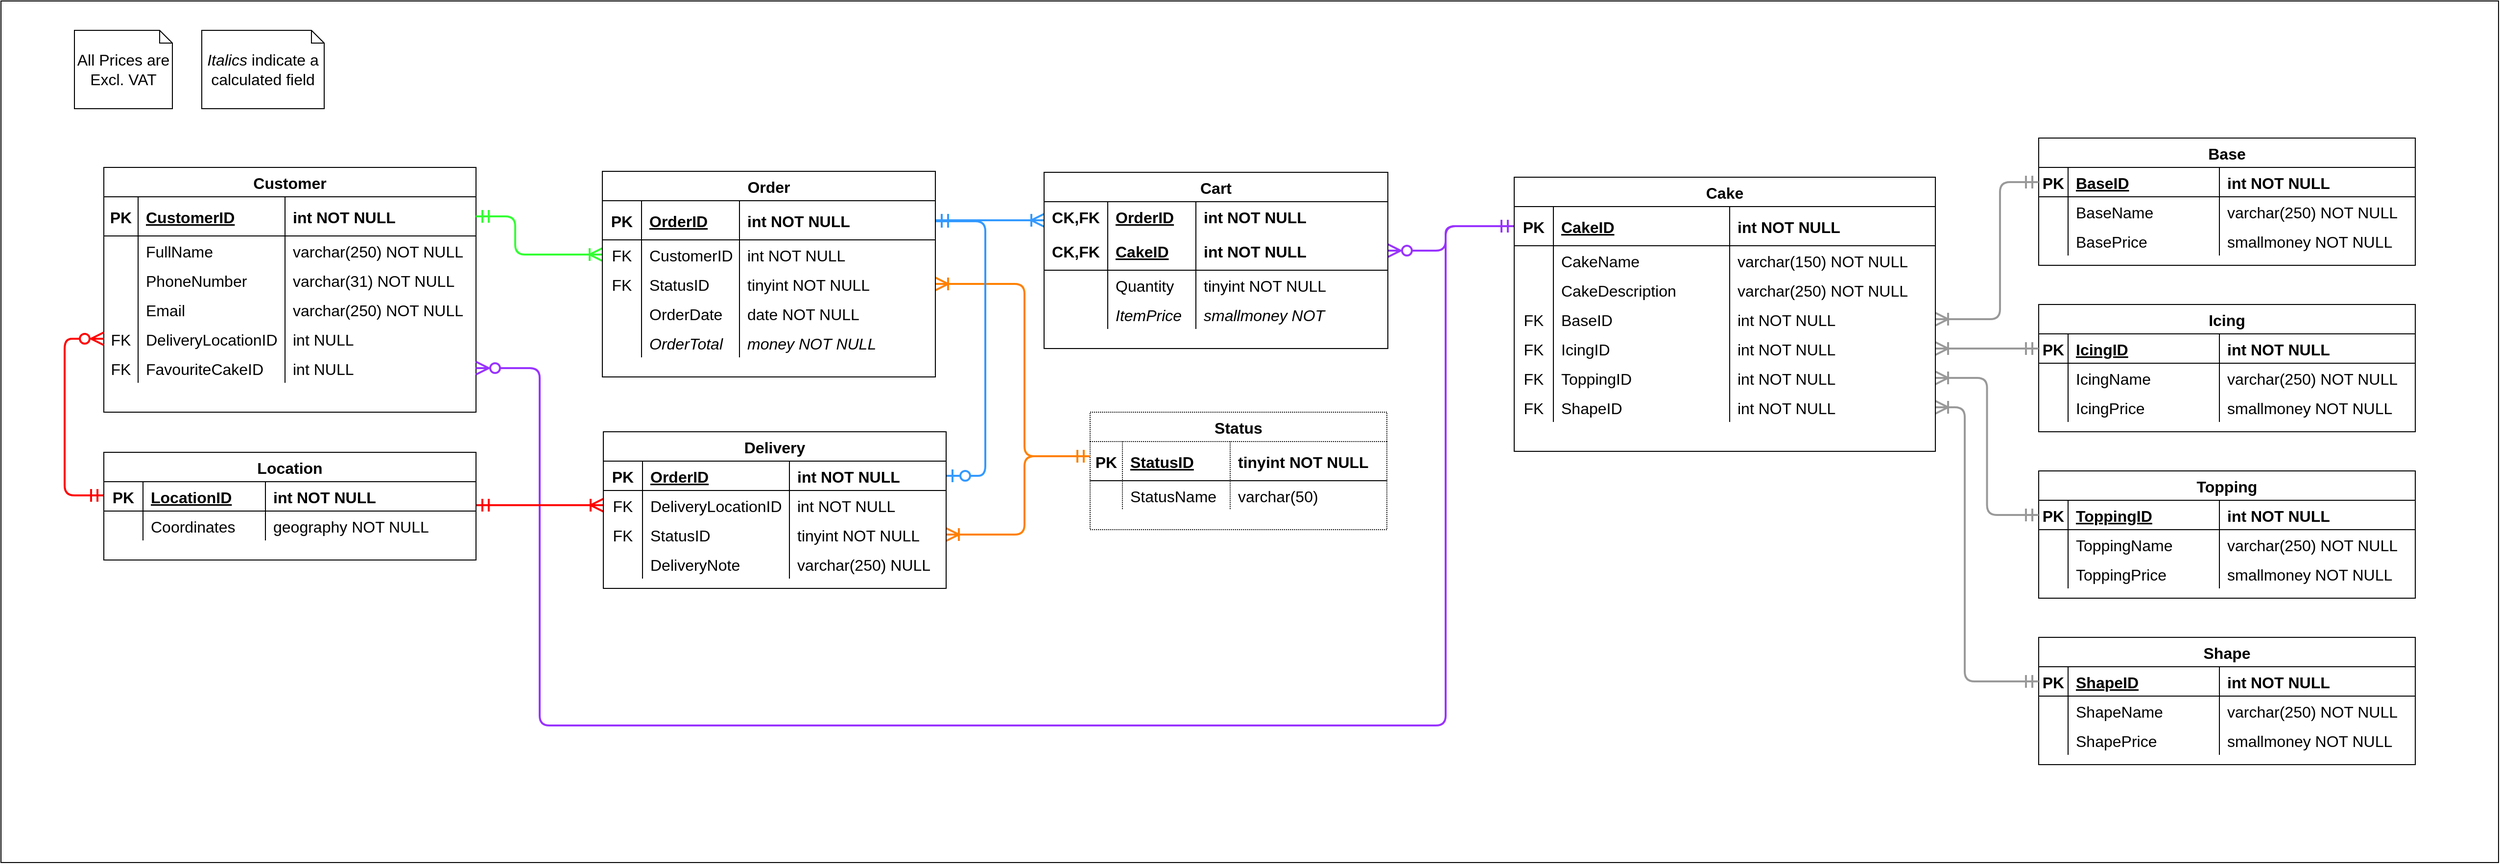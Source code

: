 <mxfile compressed="false" version="16.5.1" type="device">
  <diagram name="Final Proposal" id="BK-lWE6LYYnoOY9xP9cv">
    <mxGraphModel dx="3652" dy="-235" grid="1" gridSize="10" guides="1" tooltips="1" connect="1" arrows="1" fold="1" page="1" pageScale="1" pageWidth="850" pageHeight="1100" math="0" shadow="0">
      <root>
        <mxCell id="KwM0fEK1zE-uCKd_Dp6U-0" />
        <mxCell id="KwM0fEK1zE-uCKd_Dp6U-1" parent="KwM0fEK1zE-uCKd_Dp6U-0" />
        <mxCell id="KwM0fEK1zE-uCKd_Dp6U-2" value="" style="rounded=0;whiteSpace=wrap;html=1;fontSize=16;" parent="KwM0fEK1zE-uCKd_Dp6U-1" vertex="1">
          <mxGeometry x="-2125" y="1760" width="2550" height="880" as="geometry" />
        </mxCell>
        <mxCell id="KwM0fEK1zE-uCKd_Dp6U-4" value="Customer" style="shape=table;startSize=30;container=1;collapsible=1;childLayout=tableLayout;fixedRows=1;rowLines=0;fontStyle=1;align=center;resizeLast=1;labelBorderColor=none;fontSize=16;" parent="KwM0fEK1zE-uCKd_Dp6U-1" vertex="1">
          <mxGeometry x="-2020" y="1930" width="380" height="250" as="geometry" />
        </mxCell>
        <mxCell id="KwM0fEK1zE-uCKd_Dp6U-5" value="" style="shape=tableRow;horizontal=0;startSize=0;swimlaneHead=0;swimlaneBody=0;fillColor=none;collapsible=0;dropTarget=0;points=[[0,0.5],[1,0.5]];portConstraint=eastwest;top=0;left=0;right=0;bottom=1;labelBorderColor=none;fontSize=16;" parent="KwM0fEK1zE-uCKd_Dp6U-4" vertex="1">
          <mxGeometry y="30" width="380" height="40" as="geometry" />
        </mxCell>
        <mxCell id="KwM0fEK1zE-uCKd_Dp6U-6" value="PK" style="shape=partialRectangle;connectable=0;fillColor=none;top=0;left=0;bottom=0;right=0;fontStyle=1;overflow=hidden;labelBorderColor=none;fontSize=16;" parent="KwM0fEK1zE-uCKd_Dp6U-5" vertex="1">
          <mxGeometry width="35" height="40" as="geometry">
            <mxRectangle width="35" height="40" as="alternateBounds" />
          </mxGeometry>
        </mxCell>
        <mxCell id="KwM0fEK1zE-uCKd_Dp6U-7" value="CustomerID" style="shape=partialRectangle;connectable=0;fillColor=none;top=0;left=0;bottom=0;right=0;align=left;spacingLeft=6;fontStyle=5;overflow=hidden;labelBorderColor=none;fontSize=16;" parent="KwM0fEK1zE-uCKd_Dp6U-5" vertex="1">
          <mxGeometry x="35" width="150" height="40" as="geometry">
            <mxRectangle width="150" height="40" as="alternateBounds" />
          </mxGeometry>
        </mxCell>
        <mxCell id="KwM0fEK1zE-uCKd_Dp6U-8" value="int NOT NULL" style="shape=partialRectangle;connectable=0;fillColor=none;top=0;left=0;bottom=0;right=0;align=left;spacingLeft=6;fontStyle=1;overflow=hidden;labelBorderColor=none;fontSize=16;" parent="KwM0fEK1zE-uCKd_Dp6U-5" vertex="1">
          <mxGeometry x="185" width="195" height="40" as="geometry">
            <mxRectangle width="195" height="40" as="alternateBounds" />
          </mxGeometry>
        </mxCell>
        <mxCell id="KwM0fEK1zE-uCKd_Dp6U-9" value="" style="shape=tableRow;horizontal=0;startSize=0;swimlaneHead=0;swimlaneBody=0;fillColor=none;collapsible=0;dropTarget=0;points=[[0,0.5],[1,0.5]];portConstraint=eastwest;top=0;left=0;right=0;bottom=0;labelBorderColor=none;fontSize=16;" parent="KwM0fEK1zE-uCKd_Dp6U-4" vertex="1">
          <mxGeometry y="70" width="380" height="30" as="geometry" />
        </mxCell>
        <mxCell id="KwM0fEK1zE-uCKd_Dp6U-10" value="" style="shape=partialRectangle;connectable=0;fillColor=none;top=0;left=0;bottom=0;right=0;editable=1;overflow=hidden;labelBorderColor=none;fontSize=16;" parent="KwM0fEK1zE-uCKd_Dp6U-9" vertex="1">
          <mxGeometry width="35" height="30" as="geometry">
            <mxRectangle width="35" height="30" as="alternateBounds" />
          </mxGeometry>
        </mxCell>
        <mxCell id="KwM0fEK1zE-uCKd_Dp6U-11" value="FullName" style="shape=partialRectangle;connectable=0;fillColor=none;top=0;left=0;bottom=0;right=0;align=left;spacingLeft=6;overflow=hidden;labelBorderColor=none;fontSize=16;" parent="KwM0fEK1zE-uCKd_Dp6U-9" vertex="1">
          <mxGeometry x="35" width="150" height="30" as="geometry">
            <mxRectangle width="150" height="30" as="alternateBounds" />
          </mxGeometry>
        </mxCell>
        <mxCell id="KwM0fEK1zE-uCKd_Dp6U-12" value="varchar(250) NOT NULL" style="shape=partialRectangle;connectable=0;fillColor=none;top=0;left=0;bottom=0;right=0;align=left;spacingLeft=6;overflow=hidden;labelBorderColor=none;fontSize=16;" parent="KwM0fEK1zE-uCKd_Dp6U-9" vertex="1">
          <mxGeometry x="185" width="195" height="30" as="geometry">
            <mxRectangle width="195" height="30" as="alternateBounds" />
          </mxGeometry>
        </mxCell>
        <mxCell id="KwM0fEK1zE-uCKd_Dp6U-101" value="" style="shape=tableRow;horizontal=0;startSize=0;swimlaneHead=0;swimlaneBody=0;fillColor=none;collapsible=0;dropTarget=0;points=[[0,0.5],[1,0.5]];portConstraint=eastwest;top=0;left=0;right=0;bottom=0;labelBorderColor=none;fontSize=16;" parent="KwM0fEK1zE-uCKd_Dp6U-4" vertex="1">
          <mxGeometry y="100" width="380" height="30" as="geometry" />
        </mxCell>
        <mxCell id="KwM0fEK1zE-uCKd_Dp6U-102" value="" style="shape=partialRectangle;connectable=0;fillColor=none;top=0;left=0;bottom=0;right=0;editable=1;overflow=hidden;labelBorderColor=none;fontSize=16;" parent="KwM0fEK1zE-uCKd_Dp6U-101" vertex="1">
          <mxGeometry width="35" height="30" as="geometry">
            <mxRectangle width="35" height="30" as="alternateBounds" />
          </mxGeometry>
        </mxCell>
        <mxCell id="KwM0fEK1zE-uCKd_Dp6U-103" value="PhoneNumber" style="shape=partialRectangle;connectable=0;fillColor=none;top=0;left=0;bottom=0;right=0;align=left;spacingLeft=6;overflow=hidden;labelBorderColor=none;fontSize=16;" parent="KwM0fEK1zE-uCKd_Dp6U-101" vertex="1">
          <mxGeometry x="35" width="150" height="30" as="geometry">
            <mxRectangle width="150" height="30" as="alternateBounds" />
          </mxGeometry>
        </mxCell>
        <mxCell id="KwM0fEK1zE-uCKd_Dp6U-104" value="varchar(31) NOT NULL" style="shape=partialRectangle;connectable=0;fillColor=none;top=0;left=0;bottom=0;right=0;align=left;spacingLeft=6;overflow=hidden;labelBorderColor=none;fontSize=16;" parent="KwM0fEK1zE-uCKd_Dp6U-101" vertex="1">
          <mxGeometry x="185" width="195" height="30" as="geometry">
            <mxRectangle width="195" height="30" as="alternateBounds" />
          </mxGeometry>
        </mxCell>
        <mxCell id="KwM0fEK1zE-uCKd_Dp6U-105" value="" style="shape=tableRow;horizontal=0;startSize=0;swimlaneHead=0;swimlaneBody=0;fillColor=none;collapsible=0;dropTarget=0;points=[[0,0.5],[1,0.5]];portConstraint=eastwest;top=0;left=0;right=0;bottom=0;labelBorderColor=none;fontSize=16;" parent="KwM0fEK1zE-uCKd_Dp6U-4" vertex="1">
          <mxGeometry y="130" width="380" height="30" as="geometry" />
        </mxCell>
        <mxCell id="KwM0fEK1zE-uCKd_Dp6U-106" value="" style="shape=partialRectangle;connectable=0;fillColor=none;top=0;left=0;bottom=0;right=0;editable=1;overflow=hidden;labelBorderColor=none;fontSize=16;" parent="KwM0fEK1zE-uCKd_Dp6U-105" vertex="1">
          <mxGeometry width="35" height="30" as="geometry">
            <mxRectangle width="35" height="30" as="alternateBounds" />
          </mxGeometry>
        </mxCell>
        <mxCell id="KwM0fEK1zE-uCKd_Dp6U-107" value="Email" style="shape=partialRectangle;connectable=0;fillColor=none;top=0;left=0;bottom=0;right=0;align=left;spacingLeft=6;overflow=hidden;labelBorderColor=none;fontSize=16;" parent="KwM0fEK1zE-uCKd_Dp6U-105" vertex="1">
          <mxGeometry x="35" width="150" height="30" as="geometry">
            <mxRectangle width="150" height="30" as="alternateBounds" />
          </mxGeometry>
        </mxCell>
        <mxCell id="KwM0fEK1zE-uCKd_Dp6U-108" value="varchar(250) NOT NULL" style="shape=partialRectangle;connectable=0;fillColor=none;top=0;left=0;bottom=0;right=0;align=left;spacingLeft=6;overflow=hidden;labelBorderColor=none;fontSize=16;" parent="KwM0fEK1zE-uCKd_Dp6U-105" vertex="1">
          <mxGeometry x="185" width="195" height="30" as="geometry">
            <mxRectangle width="195" height="30" as="alternateBounds" />
          </mxGeometry>
        </mxCell>
        <mxCell id="KwM0fEK1zE-uCKd_Dp6U-17" value="" style="shape=tableRow;horizontal=0;startSize=0;swimlaneHead=0;swimlaneBody=0;fillColor=none;collapsible=0;dropTarget=0;points=[[0,0.5],[1,0.5]];portConstraint=eastwest;top=0;left=0;right=0;bottom=0;labelBorderColor=none;fontSize=16;" parent="KwM0fEK1zE-uCKd_Dp6U-4" vertex="1">
          <mxGeometry y="160" width="380" height="30" as="geometry" />
        </mxCell>
        <mxCell id="KwM0fEK1zE-uCKd_Dp6U-18" value="FK" style="shape=partialRectangle;connectable=0;fillColor=none;top=0;left=0;bottom=0;right=0;editable=1;overflow=hidden;labelBorderColor=none;fontSize=16;" parent="KwM0fEK1zE-uCKd_Dp6U-17" vertex="1">
          <mxGeometry width="35" height="30" as="geometry">
            <mxRectangle width="35" height="30" as="alternateBounds" />
          </mxGeometry>
        </mxCell>
        <mxCell id="KwM0fEK1zE-uCKd_Dp6U-19" value="DeliveryLocationID" style="shape=partialRectangle;connectable=0;fillColor=none;top=0;left=0;bottom=0;right=0;align=left;spacingLeft=6;overflow=hidden;labelBorderColor=none;fontSize=16;" parent="KwM0fEK1zE-uCKd_Dp6U-17" vertex="1">
          <mxGeometry x="35" width="150" height="30" as="geometry">
            <mxRectangle width="150" height="30" as="alternateBounds" />
          </mxGeometry>
        </mxCell>
        <mxCell id="KwM0fEK1zE-uCKd_Dp6U-20" value="int NULL" style="shape=partialRectangle;connectable=0;fillColor=none;top=0;left=0;bottom=0;right=0;align=left;spacingLeft=6;overflow=hidden;labelBorderColor=none;fontSize=16;" parent="KwM0fEK1zE-uCKd_Dp6U-17" vertex="1">
          <mxGeometry x="185" width="195" height="30" as="geometry">
            <mxRectangle width="195" height="30" as="alternateBounds" />
          </mxGeometry>
        </mxCell>
        <mxCell id="KwM0fEK1zE-uCKd_Dp6U-21" style="shape=tableRow;horizontal=0;startSize=0;swimlaneHead=0;swimlaneBody=0;fillColor=none;collapsible=0;dropTarget=0;points=[[0,0.5],[1,0.5]];portConstraint=eastwest;top=0;left=0;right=0;bottom=0;labelBorderColor=none;fontSize=16;" parent="KwM0fEK1zE-uCKd_Dp6U-4" vertex="1">
          <mxGeometry y="190" width="380" height="30" as="geometry" />
        </mxCell>
        <mxCell id="KwM0fEK1zE-uCKd_Dp6U-22" value="FK" style="shape=partialRectangle;connectable=0;fillColor=none;top=0;left=0;bottom=0;right=0;editable=1;overflow=hidden;labelBorderColor=none;fontSize=16;" parent="KwM0fEK1zE-uCKd_Dp6U-21" vertex="1">
          <mxGeometry width="35" height="30" as="geometry">
            <mxRectangle width="35" height="30" as="alternateBounds" />
          </mxGeometry>
        </mxCell>
        <mxCell id="KwM0fEK1zE-uCKd_Dp6U-23" value="FavouriteCakeID" style="shape=partialRectangle;connectable=0;fillColor=none;top=0;left=0;bottom=0;right=0;align=left;spacingLeft=6;overflow=hidden;labelBorderColor=none;fontSize=16;" parent="KwM0fEK1zE-uCKd_Dp6U-21" vertex="1">
          <mxGeometry x="35" width="150" height="30" as="geometry">
            <mxRectangle width="150" height="30" as="alternateBounds" />
          </mxGeometry>
        </mxCell>
        <mxCell id="KwM0fEK1zE-uCKd_Dp6U-24" value="int NULL" style="shape=partialRectangle;connectable=0;fillColor=none;top=0;left=0;bottom=0;right=0;align=left;spacingLeft=6;overflow=hidden;labelBorderColor=none;fontSize=16;" parent="KwM0fEK1zE-uCKd_Dp6U-21" vertex="1">
          <mxGeometry x="185" width="195" height="30" as="geometry">
            <mxRectangle width="195" height="30" as="alternateBounds" />
          </mxGeometry>
        </mxCell>
        <mxCell id="KwM0fEK1zE-uCKd_Dp6U-245" style="edgeStyle=orthogonalEdgeStyle;rounded=1;orthogonalLoop=1;jettySize=auto;html=1;exitX=1;exitY=0.5;exitDx=0;exitDy=0;startArrow=ERmandOne;startFill=0;endArrow=ERoneToMany;endFill=0;strokeColor=#E5CCFF;fontSize=16;" parent="KwM0fEK1zE-uCKd_Dp6U-4" source="KwM0fEK1zE-uCKd_Dp6U-105" target="KwM0fEK1zE-uCKd_Dp6U-105" edge="1">
          <mxGeometry relative="1" as="geometry" />
        </mxCell>
        <mxCell id="KwM0fEK1zE-uCKd_Dp6U-26" value="All Prices are Excl. VAT" style="shape=note;size=13;whiteSpace=wrap;html=1;fontSize=16;" parent="KwM0fEK1zE-uCKd_Dp6U-1" vertex="1">
          <mxGeometry x="-2050" y="1790" width="100" height="80" as="geometry" />
        </mxCell>
        <mxCell id="KwM0fEK1zE-uCKd_Dp6U-27" style="edgeStyle=orthogonalEdgeStyle;rounded=1;orthogonalLoop=1;jettySize=auto;html=1;fontSize=16;startArrow=ERmandOne;startFill=0;endArrow=ERoneToMany;endFill=0;strokeColor=#33FF33;entryX=0;entryY=0.5;entryDx=0;entryDy=0;strokeWidth=2;jumpStyle=none;targetPerimeterSpacing=0;endSize=10;startSize=10;" parent="KwM0fEK1zE-uCKd_Dp6U-1" source="KwM0fEK1zE-uCKd_Dp6U-5" target="KwM0fEK1zE-uCKd_Dp6U-130" edge="1">
          <mxGeometry relative="1" as="geometry">
            <Array as="points">
              <mxPoint x="-1600" y="1980" />
              <mxPoint x="-1600" y="2019" />
            </Array>
          </mxGeometry>
        </mxCell>
        <mxCell id="KwM0fEK1zE-uCKd_Dp6U-28" value="&lt;i style=&quot;font-size: 16px;&quot;&gt;Italics &lt;/i&gt;indicate a calculated field" style="shape=note;size=13;whiteSpace=wrap;html=1;fontSize=16;" parent="KwM0fEK1zE-uCKd_Dp6U-1" vertex="1">
          <mxGeometry x="-1920" y="1790" width="125" height="80" as="geometry" />
        </mxCell>
        <mxCell id="KwM0fEK1zE-uCKd_Dp6U-119" style="edgeStyle=orthogonalEdgeStyle;rounded=1;orthogonalLoop=1;jettySize=auto;html=1;fontSize=16;startArrow=ERmandOne;startFill=0;endArrow=ERzeroToMany;endFill=0;strokeColor=#FF0000;strokeWidth=2;endSize=10;startSize=10;" parent="KwM0fEK1zE-uCKd_Dp6U-1" source="KwM0fEK1zE-uCKd_Dp6U-111" target="KwM0fEK1zE-uCKd_Dp6U-17" edge="1">
          <mxGeometry relative="1" as="geometry">
            <Array as="points">
              <mxPoint x="-2060" y="2265" />
              <mxPoint x="-2060" y="2105" />
            </Array>
          </mxGeometry>
        </mxCell>
        <mxCell id="KwM0fEK1zE-uCKd_Dp6U-122" style="edgeStyle=orthogonalEdgeStyle;rounded=1;orthogonalLoop=1;jettySize=auto;html=1;fontSize=16;startArrow=ERzeroToMany;startFill=0;endArrow=ERmandOne;endFill=0;strokeColor=#9933FF;strokeWidth=2;endSize=10;startSize=10;" parent="KwM0fEK1zE-uCKd_Dp6U-1" source="KwM0fEK1zE-uCKd_Dp6U-189" target="KwM0fEK1zE-uCKd_Dp6U-31" edge="1">
          <mxGeometry relative="1" as="geometry">
            <Array as="points">
              <mxPoint x="-650" y="2015" />
              <mxPoint x="-650" y="1990" />
            </Array>
          </mxGeometry>
        </mxCell>
        <mxCell id="KwM0fEK1zE-uCKd_Dp6U-146" value="Status" style="shape=table;startSize=30;container=1;collapsible=1;childLayout=tableLayout;fixedRows=1;rowLines=0;fontStyle=1;align=center;resizeLast=1;labelBorderColor=none;fontSize=16;dashed=1;dashPattern=1 1;" parent="KwM0fEK1zE-uCKd_Dp6U-1" vertex="1">
          <mxGeometry x="-1013" y="2180" width="303" height="120" as="geometry" />
        </mxCell>
        <mxCell id="KwM0fEK1zE-uCKd_Dp6U-147" value="" style="shape=tableRow;horizontal=0;startSize=0;swimlaneHead=0;swimlaneBody=0;fillColor=none;collapsible=0;dropTarget=0;points=[[0,0.5],[1,0.5]];portConstraint=eastwest;top=0;left=0;right=0;bottom=1;labelBorderColor=none;fontSize=16;" parent="KwM0fEK1zE-uCKd_Dp6U-146" vertex="1">
          <mxGeometry y="30" width="303" height="40" as="geometry" />
        </mxCell>
        <mxCell id="KwM0fEK1zE-uCKd_Dp6U-148" value="PK" style="shape=partialRectangle;connectable=0;fillColor=none;top=0;left=0;bottom=0;right=0;fontStyle=1;overflow=hidden;labelBorderColor=none;fontSize=16;" parent="KwM0fEK1zE-uCKd_Dp6U-147" vertex="1">
          <mxGeometry width="33" height="40" as="geometry">
            <mxRectangle width="33" height="40" as="alternateBounds" />
          </mxGeometry>
        </mxCell>
        <mxCell id="KwM0fEK1zE-uCKd_Dp6U-149" value="StatusID" style="shape=partialRectangle;connectable=0;fillColor=none;top=0;left=0;bottom=0;right=0;align=left;spacingLeft=6;fontStyle=5;overflow=hidden;labelBorderColor=none;fontSize=16;" parent="KwM0fEK1zE-uCKd_Dp6U-147" vertex="1">
          <mxGeometry x="33" width="110" height="40" as="geometry">
            <mxRectangle width="110" height="40" as="alternateBounds" />
          </mxGeometry>
        </mxCell>
        <mxCell id="KwM0fEK1zE-uCKd_Dp6U-150" value="tinyint NOT NULL" style="shape=partialRectangle;connectable=0;fillColor=none;top=0;left=0;bottom=0;right=0;align=left;spacingLeft=6;fontStyle=1;overflow=hidden;labelBorderColor=none;fontSize=16;" parent="KwM0fEK1zE-uCKd_Dp6U-147" vertex="1">
          <mxGeometry x="143" width="160" height="40" as="geometry">
            <mxRectangle width="160" height="40" as="alternateBounds" />
          </mxGeometry>
        </mxCell>
        <mxCell id="KwM0fEK1zE-uCKd_Dp6U-151" value="" style="shape=tableRow;horizontal=0;startSize=0;swimlaneHead=0;swimlaneBody=0;fillColor=none;collapsible=0;dropTarget=0;points=[[0,0.5],[1,0.5]];portConstraint=eastwest;top=0;left=0;right=0;bottom=0;labelBorderColor=none;fontSize=16;" parent="KwM0fEK1zE-uCKd_Dp6U-146" vertex="1">
          <mxGeometry y="70" width="303" height="30" as="geometry" />
        </mxCell>
        <mxCell id="KwM0fEK1zE-uCKd_Dp6U-152" value="" style="shape=partialRectangle;connectable=0;fillColor=none;top=0;left=0;bottom=0;right=0;editable=1;overflow=hidden;labelBorderColor=none;fontSize=16;" parent="KwM0fEK1zE-uCKd_Dp6U-151" vertex="1">
          <mxGeometry width="33" height="30" as="geometry">
            <mxRectangle width="33" height="30" as="alternateBounds" />
          </mxGeometry>
        </mxCell>
        <mxCell id="KwM0fEK1zE-uCKd_Dp6U-153" value="StatusName" style="shape=partialRectangle;connectable=0;fillColor=none;top=0;left=0;bottom=0;right=0;align=left;spacingLeft=6;overflow=hidden;labelBorderColor=none;fontSize=16;" parent="KwM0fEK1zE-uCKd_Dp6U-151" vertex="1">
          <mxGeometry x="33" width="110" height="30" as="geometry">
            <mxRectangle width="110" height="30" as="alternateBounds" />
          </mxGeometry>
        </mxCell>
        <mxCell id="KwM0fEK1zE-uCKd_Dp6U-154" value="varchar(50)" style="shape=partialRectangle;connectable=0;fillColor=none;top=0;left=0;bottom=0;right=0;align=left;spacingLeft=6;overflow=hidden;labelBorderColor=none;fontSize=16;" parent="KwM0fEK1zE-uCKd_Dp6U-151" vertex="1">
          <mxGeometry x="143" width="160" height="30" as="geometry">
            <mxRectangle width="160" height="30" as="alternateBounds" />
          </mxGeometry>
        </mxCell>
        <mxCell id="KwM0fEK1zE-uCKd_Dp6U-155" style="edgeStyle=orthogonalEdgeStyle;rounded=1;orthogonalLoop=1;jettySize=auto;html=1;fontSize=16;startArrow=ERoneToMany;startFill=0;endArrow=ERmandOne;endFill=0;exitX=1;exitY=0.5;exitDx=0;exitDy=0;strokeWidth=2;endSize=10;startSize=10;strokeColor=#FF8000;" parent="KwM0fEK1zE-uCKd_Dp6U-1" source="KwM0fEK1zE-uCKd_Dp6U-134" target="KwM0fEK1zE-uCKd_Dp6U-147" edge="1">
          <mxGeometry relative="1" as="geometry">
            <mxPoint x="-963" y="2225" as="targetPoint" />
            <Array as="points">
              <mxPoint x="-1080" y="2049" />
              <mxPoint x="-1080" y="2225" />
            </Array>
          </mxGeometry>
        </mxCell>
        <mxCell id="KwM0fEK1zE-uCKd_Dp6U-182" style="edgeStyle=orthogonalEdgeStyle;rounded=1;orthogonalLoop=1;jettySize=auto;html=1;fontSize=16;startArrow=ERmandOne;startFill=0;endArrow=ERzeroToOne;endFill=0;strokeWidth=2;endSize=10;startSize=10;strokeColor=#3399FF;" parent="KwM0fEK1zE-uCKd_Dp6U-1" source="KwM0fEK1zE-uCKd_Dp6U-126" target="KwM0fEK1zE-uCKd_Dp6U-157" edge="1">
          <mxGeometry relative="1" as="geometry">
            <mxPoint x="-1230" y="2040.029" as="sourcePoint" />
            <mxPoint x="-1120" y="2370.029" as="targetPoint" />
            <Array as="points">
              <mxPoint x="-1120" y="1985" />
              <mxPoint x="-1120" y="2245" />
            </Array>
          </mxGeometry>
        </mxCell>
        <mxCell id="KwM0fEK1zE-uCKd_Dp6U-201" style="edgeStyle=orthogonalEdgeStyle;rounded=1;orthogonalLoop=1;jettySize=auto;html=1;fontSize=16;startArrow=ERmandOne;startFill=0;endArrow=ERoneToMany;endFill=0;strokeWidth=2;endSize=10;startSize=10;strokeColor=#3399FF;" parent="KwM0fEK1zE-uCKd_Dp6U-1" source="KwM0fEK1zE-uCKd_Dp6U-126" target="KwM0fEK1zE-uCKd_Dp6U-185" edge="1">
          <mxGeometry relative="1" as="geometry">
            <Array as="points">
              <mxPoint x="-1070" y="1984" />
              <mxPoint x="-1070" y="1984" />
            </Array>
            <mxPoint x="-1040" y="1985" as="targetPoint" />
          </mxGeometry>
        </mxCell>
        <mxCell id="KwM0fEK1zE-uCKd_Dp6U-246" style="edgeStyle=orthogonalEdgeStyle;rounded=1;orthogonalLoop=1;jettySize=auto;html=1;fontSize=16;startArrow=ERoneToMany;startFill=0;endArrow=ERmandOne;endFill=0;exitX=1;exitY=0.5;exitDx=0;exitDy=0;strokeWidth=2;endSize=10;startSize=10;strokeColor=#FF8000;" parent="KwM0fEK1zE-uCKd_Dp6U-1" source="KwM0fEK1zE-uCKd_Dp6U-165" target="KwM0fEK1zE-uCKd_Dp6U-147" edge="1">
          <mxGeometry relative="1" as="geometry">
            <mxPoint x="-963" y="2225" as="targetPoint" />
            <Array as="points">
              <mxPoint x="-1080" y="2305" />
              <mxPoint x="-1080" y="2225" />
            </Array>
            <mxPoint x="-1200" y="2055" as="sourcePoint" />
          </mxGeometry>
        </mxCell>
        <mxCell id="KwM0fEK1zE-uCKd_Dp6U-260" value="Base" style="shape=table;startSize=30;container=1;collapsible=1;childLayout=tableLayout;fixedRows=1;rowLines=0;fontStyle=1;align=center;resizeLast=1;labelBorderColor=none;fontSize=16;" parent="KwM0fEK1zE-uCKd_Dp6U-1" vertex="1">
          <mxGeometry x="-44.5" y="1900" width="384.5" height="130" as="geometry" />
        </mxCell>
        <mxCell id="KwM0fEK1zE-uCKd_Dp6U-261" value="" style="shape=tableRow;horizontal=0;startSize=0;swimlaneHead=0;swimlaneBody=0;fillColor=none;collapsible=0;dropTarget=0;points=[[0,0.5],[1,0.5]];portConstraint=eastwest;top=0;left=0;right=0;bottom=1;labelBorderColor=none;fontSize=16;" parent="KwM0fEK1zE-uCKd_Dp6U-260" vertex="1">
          <mxGeometry y="30" width="384.5" height="30" as="geometry" />
        </mxCell>
        <mxCell id="KwM0fEK1zE-uCKd_Dp6U-262" value="PK" style="shape=partialRectangle;connectable=0;fillColor=none;top=0;left=0;bottom=0;right=0;fontStyle=1;overflow=hidden;labelBorderColor=none;fontSize=16;" parent="KwM0fEK1zE-uCKd_Dp6U-261" vertex="1">
          <mxGeometry width="30" height="30" as="geometry">
            <mxRectangle width="30" height="30" as="alternateBounds" />
          </mxGeometry>
        </mxCell>
        <mxCell id="KwM0fEK1zE-uCKd_Dp6U-263" value="BaseID" style="shape=partialRectangle;connectable=0;fillColor=none;top=0;left=0;bottom=0;right=0;align=left;spacingLeft=6;fontStyle=5;overflow=hidden;labelBorderColor=none;fontSize=16;" parent="KwM0fEK1zE-uCKd_Dp6U-261" vertex="1">
          <mxGeometry x="30" width="154.5" height="30" as="geometry">
            <mxRectangle width="154.5" height="30" as="alternateBounds" />
          </mxGeometry>
        </mxCell>
        <mxCell id="KwM0fEK1zE-uCKd_Dp6U-264" value="int NOT NULL" style="shape=partialRectangle;connectable=0;fillColor=none;top=0;left=0;bottom=0;right=0;align=left;spacingLeft=6;fontStyle=1;overflow=hidden;labelBorderColor=none;fontSize=16;" parent="KwM0fEK1zE-uCKd_Dp6U-261" vertex="1">
          <mxGeometry x="184.5" width="200" height="30" as="geometry">
            <mxRectangle width="200" height="30" as="alternateBounds" />
          </mxGeometry>
        </mxCell>
        <mxCell id="KwM0fEK1zE-uCKd_Dp6U-265" value="" style="shape=tableRow;horizontal=0;startSize=0;swimlaneHead=0;swimlaneBody=0;fillColor=none;collapsible=0;dropTarget=0;points=[[0,0.5],[1,0.5]];portConstraint=eastwest;top=0;left=0;right=0;bottom=0;labelBorderColor=none;fontSize=16;" parent="KwM0fEK1zE-uCKd_Dp6U-260" vertex="1">
          <mxGeometry y="60" width="384.5" height="30" as="geometry" />
        </mxCell>
        <mxCell id="KwM0fEK1zE-uCKd_Dp6U-266" value="" style="shape=partialRectangle;connectable=0;fillColor=none;top=0;left=0;bottom=0;right=0;editable=1;overflow=hidden;labelBorderColor=none;fontSize=16;" parent="KwM0fEK1zE-uCKd_Dp6U-265" vertex="1">
          <mxGeometry width="30" height="30" as="geometry">
            <mxRectangle width="30" height="30" as="alternateBounds" />
          </mxGeometry>
        </mxCell>
        <mxCell id="KwM0fEK1zE-uCKd_Dp6U-267" value="BaseName" style="shape=partialRectangle;connectable=0;fillColor=none;top=0;left=0;bottom=0;right=0;align=left;spacingLeft=6;overflow=hidden;labelBorderColor=none;fontSize=16;" parent="KwM0fEK1zE-uCKd_Dp6U-265" vertex="1">
          <mxGeometry x="30" width="154.5" height="30" as="geometry">
            <mxRectangle width="154.5" height="30" as="alternateBounds" />
          </mxGeometry>
        </mxCell>
        <mxCell id="KwM0fEK1zE-uCKd_Dp6U-268" value="varchar(250) NOT NULL" style="shape=partialRectangle;connectable=0;fillColor=none;top=0;left=0;bottom=0;right=0;align=left;spacingLeft=6;overflow=hidden;labelBorderColor=none;fontSize=16;" parent="KwM0fEK1zE-uCKd_Dp6U-265" vertex="1">
          <mxGeometry x="184.5" width="200" height="30" as="geometry">
            <mxRectangle width="200" height="30" as="alternateBounds" />
          </mxGeometry>
        </mxCell>
        <mxCell id="KwM0fEK1zE-uCKd_Dp6U-285" value="" style="shape=tableRow;horizontal=0;startSize=0;swimlaneHead=0;swimlaneBody=0;fillColor=none;collapsible=0;dropTarget=0;points=[[0,0.5],[1,0.5]];portConstraint=eastwest;top=0;left=0;right=0;bottom=0;labelBorderColor=none;fontSize=16;" parent="KwM0fEK1zE-uCKd_Dp6U-260" vertex="1">
          <mxGeometry y="90" width="384.5" height="30" as="geometry" />
        </mxCell>
        <mxCell id="KwM0fEK1zE-uCKd_Dp6U-286" value="" style="shape=partialRectangle;connectable=0;fillColor=none;top=0;left=0;bottom=0;right=0;editable=1;overflow=hidden;labelBorderColor=none;fontSize=16;" parent="KwM0fEK1zE-uCKd_Dp6U-285" vertex="1">
          <mxGeometry width="30" height="30" as="geometry">
            <mxRectangle width="30" height="30" as="alternateBounds" />
          </mxGeometry>
        </mxCell>
        <mxCell id="KwM0fEK1zE-uCKd_Dp6U-287" value="BasePrice" style="shape=partialRectangle;connectable=0;fillColor=none;top=0;left=0;bottom=0;right=0;align=left;spacingLeft=6;overflow=hidden;labelBorderColor=none;fontSize=16;" parent="KwM0fEK1zE-uCKd_Dp6U-285" vertex="1">
          <mxGeometry x="30" width="154.5" height="30" as="geometry">
            <mxRectangle width="154.5" height="30" as="alternateBounds" />
          </mxGeometry>
        </mxCell>
        <mxCell id="KwM0fEK1zE-uCKd_Dp6U-288" value="smallmoney NOT NULL" style="shape=partialRectangle;connectable=0;fillColor=none;top=0;left=0;bottom=0;right=0;align=left;spacingLeft=6;overflow=hidden;labelBorderColor=none;fontSize=16;" parent="KwM0fEK1zE-uCKd_Dp6U-285" vertex="1">
          <mxGeometry x="184.5" width="200" height="30" as="geometry">
            <mxRectangle width="200" height="30" as="alternateBounds" />
          </mxGeometry>
        </mxCell>
        <mxCell id="KwM0fEK1zE-uCKd_Dp6U-293" style="edgeStyle=orthogonalEdgeStyle;rounded=1;jumpStyle=none;orthogonalLoop=1;jettySize=auto;html=1;exitX=0;exitY=0.5;exitDx=0;exitDy=0;fontSize=16;startArrow=ERmandOne;startFill=0;endArrow=ERoneToMany;endFill=0;startSize=10;endSize=10;targetPerimeterSpacing=0;strokeColor=#999999;strokeWidth=2;entryX=1;entryY=0.5;entryDx=0;entryDy=0;" parent="KwM0fEK1zE-uCKd_Dp6U-1" source="KwM0fEK1zE-uCKd_Dp6U-261" target="KwM0fEK1zE-uCKd_Dp6U-248" edge="1">
          <mxGeometry relative="1" as="geometry">
            <Array as="points">
              <mxPoint x="-84" y="1945" />
              <mxPoint x="-84" y="2085" />
            </Array>
          </mxGeometry>
        </mxCell>
        <mxCell id="KwM0fEK1zE-uCKd_Dp6U-294" value="Icing" style="shape=table;startSize=30;container=1;collapsible=1;childLayout=tableLayout;fixedRows=1;rowLines=0;fontStyle=1;align=center;resizeLast=1;labelBorderColor=none;fontSize=16;" parent="KwM0fEK1zE-uCKd_Dp6U-1" vertex="1">
          <mxGeometry x="-44.5" y="2070" width="384.5" height="130" as="geometry" />
        </mxCell>
        <mxCell id="KwM0fEK1zE-uCKd_Dp6U-295" value="" style="shape=tableRow;horizontal=0;startSize=0;swimlaneHead=0;swimlaneBody=0;fillColor=none;collapsible=0;dropTarget=0;points=[[0,0.5],[1,0.5]];portConstraint=eastwest;top=0;left=0;right=0;bottom=1;labelBorderColor=none;fontSize=16;" parent="KwM0fEK1zE-uCKd_Dp6U-294" vertex="1">
          <mxGeometry y="30" width="384.5" height="30" as="geometry" />
        </mxCell>
        <mxCell id="KwM0fEK1zE-uCKd_Dp6U-296" value="PK" style="shape=partialRectangle;connectable=0;fillColor=none;top=0;left=0;bottom=0;right=0;fontStyle=1;overflow=hidden;labelBorderColor=none;fontSize=16;" parent="KwM0fEK1zE-uCKd_Dp6U-295" vertex="1">
          <mxGeometry width="30" height="30" as="geometry">
            <mxRectangle width="30" height="30" as="alternateBounds" />
          </mxGeometry>
        </mxCell>
        <mxCell id="KwM0fEK1zE-uCKd_Dp6U-297" value="IcingID" style="shape=partialRectangle;connectable=0;fillColor=none;top=0;left=0;bottom=0;right=0;align=left;spacingLeft=6;fontStyle=5;overflow=hidden;labelBorderColor=none;fontSize=16;" parent="KwM0fEK1zE-uCKd_Dp6U-295" vertex="1">
          <mxGeometry x="30" width="154.5" height="30" as="geometry">
            <mxRectangle width="154.5" height="30" as="alternateBounds" />
          </mxGeometry>
        </mxCell>
        <mxCell id="KwM0fEK1zE-uCKd_Dp6U-298" value="int NOT NULL" style="shape=partialRectangle;connectable=0;fillColor=none;top=0;left=0;bottom=0;right=0;align=left;spacingLeft=6;fontStyle=1;overflow=hidden;labelBorderColor=none;fontSize=16;" parent="KwM0fEK1zE-uCKd_Dp6U-295" vertex="1">
          <mxGeometry x="184.5" width="200" height="30" as="geometry">
            <mxRectangle width="200" height="30" as="alternateBounds" />
          </mxGeometry>
        </mxCell>
        <mxCell id="KwM0fEK1zE-uCKd_Dp6U-299" value="" style="shape=tableRow;horizontal=0;startSize=0;swimlaneHead=0;swimlaneBody=0;fillColor=none;collapsible=0;dropTarget=0;points=[[0,0.5],[1,0.5]];portConstraint=eastwest;top=0;left=0;right=0;bottom=0;labelBorderColor=none;fontSize=16;" parent="KwM0fEK1zE-uCKd_Dp6U-294" vertex="1">
          <mxGeometry y="60" width="384.5" height="30" as="geometry" />
        </mxCell>
        <mxCell id="KwM0fEK1zE-uCKd_Dp6U-300" value="" style="shape=partialRectangle;connectable=0;fillColor=none;top=0;left=0;bottom=0;right=0;editable=1;overflow=hidden;labelBorderColor=none;fontSize=16;" parent="KwM0fEK1zE-uCKd_Dp6U-299" vertex="1">
          <mxGeometry width="30" height="30" as="geometry">
            <mxRectangle width="30" height="30" as="alternateBounds" />
          </mxGeometry>
        </mxCell>
        <mxCell id="KwM0fEK1zE-uCKd_Dp6U-301" value="IcingName" style="shape=partialRectangle;connectable=0;fillColor=none;top=0;left=0;bottom=0;right=0;align=left;spacingLeft=6;overflow=hidden;labelBorderColor=none;fontSize=16;" parent="KwM0fEK1zE-uCKd_Dp6U-299" vertex="1">
          <mxGeometry x="30" width="154.5" height="30" as="geometry">
            <mxRectangle width="154.5" height="30" as="alternateBounds" />
          </mxGeometry>
        </mxCell>
        <mxCell id="KwM0fEK1zE-uCKd_Dp6U-302" value="varchar(250) NOT NULL" style="shape=partialRectangle;connectable=0;fillColor=none;top=0;left=0;bottom=0;right=0;align=left;spacingLeft=6;overflow=hidden;labelBorderColor=none;fontSize=16;" parent="KwM0fEK1zE-uCKd_Dp6U-299" vertex="1">
          <mxGeometry x="184.5" width="200" height="30" as="geometry">
            <mxRectangle width="200" height="30" as="alternateBounds" />
          </mxGeometry>
        </mxCell>
        <mxCell id="KwM0fEK1zE-uCKd_Dp6U-307" value="" style="shape=tableRow;horizontal=0;startSize=0;swimlaneHead=0;swimlaneBody=0;fillColor=none;collapsible=0;dropTarget=0;points=[[0,0.5],[1,0.5]];portConstraint=eastwest;top=0;left=0;right=0;bottom=0;labelBorderColor=none;fontSize=16;" parent="KwM0fEK1zE-uCKd_Dp6U-294" vertex="1">
          <mxGeometry y="90" width="384.5" height="30" as="geometry" />
        </mxCell>
        <mxCell id="KwM0fEK1zE-uCKd_Dp6U-308" value="" style="shape=partialRectangle;connectable=0;fillColor=none;top=0;left=0;bottom=0;right=0;editable=1;overflow=hidden;labelBorderColor=none;fontSize=16;" parent="KwM0fEK1zE-uCKd_Dp6U-307" vertex="1">
          <mxGeometry width="30" height="30" as="geometry">
            <mxRectangle width="30" height="30" as="alternateBounds" />
          </mxGeometry>
        </mxCell>
        <mxCell id="KwM0fEK1zE-uCKd_Dp6U-309" value="IcingPrice" style="shape=partialRectangle;connectable=0;fillColor=none;top=0;left=0;bottom=0;right=0;align=left;spacingLeft=6;overflow=hidden;labelBorderColor=none;fontSize=16;" parent="KwM0fEK1zE-uCKd_Dp6U-307" vertex="1">
          <mxGeometry x="30" width="154.5" height="30" as="geometry">
            <mxRectangle width="154.5" height="30" as="alternateBounds" />
          </mxGeometry>
        </mxCell>
        <mxCell id="KwM0fEK1zE-uCKd_Dp6U-310" value="smallmoney NOT NULL" style="shape=partialRectangle;connectable=0;fillColor=none;top=0;left=0;bottom=0;right=0;align=left;spacingLeft=6;overflow=hidden;labelBorderColor=none;fontSize=16;" parent="KwM0fEK1zE-uCKd_Dp6U-307" vertex="1">
          <mxGeometry x="184.5" width="200" height="30" as="geometry">
            <mxRectangle width="200" height="30" as="alternateBounds" />
          </mxGeometry>
        </mxCell>
        <mxCell id="KwM0fEK1zE-uCKd_Dp6U-311" style="edgeStyle=orthogonalEdgeStyle;rounded=1;jumpStyle=none;orthogonalLoop=1;jettySize=auto;html=1;exitX=0;exitY=0.5;exitDx=0;exitDy=0;fontSize=16;startArrow=ERmandOne;startFill=0;endArrow=ERoneToMany;endFill=0;startSize=10;endSize=10;targetPerimeterSpacing=0;strokeColor=#999999;strokeWidth=2;entryX=1;entryY=0.5;entryDx=0;entryDy=0;" parent="KwM0fEK1zE-uCKd_Dp6U-1" source="KwM0fEK1zE-uCKd_Dp6U-295" target="KwM0fEK1zE-uCKd_Dp6U-256" edge="1">
          <mxGeometry relative="1" as="geometry">
            <Array as="points">
              <mxPoint x="-110" y="2115" />
              <mxPoint x="-110" y="2115" />
            </Array>
          </mxGeometry>
        </mxCell>
        <mxCell id="KwM0fEK1zE-uCKd_Dp6U-312" value="Topping" style="shape=table;startSize=30;container=1;collapsible=1;childLayout=tableLayout;fixedRows=1;rowLines=0;fontStyle=1;align=center;resizeLast=1;labelBorderColor=none;fontSize=16;" parent="KwM0fEK1zE-uCKd_Dp6U-1" vertex="1">
          <mxGeometry x="-44.5" y="2240" width="384.5" height="130" as="geometry" />
        </mxCell>
        <mxCell id="KwM0fEK1zE-uCKd_Dp6U-313" value="" style="shape=tableRow;horizontal=0;startSize=0;swimlaneHead=0;swimlaneBody=0;fillColor=none;collapsible=0;dropTarget=0;points=[[0,0.5],[1,0.5]];portConstraint=eastwest;top=0;left=0;right=0;bottom=1;labelBorderColor=none;fontSize=16;" parent="KwM0fEK1zE-uCKd_Dp6U-312" vertex="1">
          <mxGeometry y="30" width="384.5" height="30" as="geometry" />
        </mxCell>
        <mxCell id="KwM0fEK1zE-uCKd_Dp6U-314" value="PK" style="shape=partialRectangle;connectable=0;fillColor=none;top=0;left=0;bottom=0;right=0;fontStyle=1;overflow=hidden;labelBorderColor=none;fontSize=16;" parent="KwM0fEK1zE-uCKd_Dp6U-313" vertex="1">
          <mxGeometry width="30" height="30" as="geometry">
            <mxRectangle width="30" height="30" as="alternateBounds" />
          </mxGeometry>
        </mxCell>
        <mxCell id="KwM0fEK1zE-uCKd_Dp6U-315" value="ToppingID" style="shape=partialRectangle;connectable=0;fillColor=none;top=0;left=0;bottom=0;right=0;align=left;spacingLeft=6;fontStyle=5;overflow=hidden;labelBorderColor=none;fontSize=16;" parent="KwM0fEK1zE-uCKd_Dp6U-313" vertex="1">
          <mxGeometry x="30" width="154.5" height="30" as="geometry">
            <mxRectangle width="154.5" height="30" as="alternateBounds" />
          </mxGeometry>
        </mxCell>
        <mxCell id="KwM0fEK1zE-uCKd_Dp6U-316" value="int NOT NULL" style="shape=partialRectangle;connectable=0;fillColor=none;top=0;left=0;bottom=0;right=0;align=left;spacingLeft=6;fontStyle=1;overflow=hidden;labelBorderColor=none;fontSize=16;" parent="KwM0fEK1zE-uCKd_Dp6U-313" vertex="1">
          <mxGeometry x="184.5" width="200" height="30" as="geometry">
            <mxRectangle width="200" height="30" as="alternateBounds" />
          </mxGeometry>
        </mxCell>
        <mxCell id="KwM0fEK1zE-uCKd_Dp6U-317" value="" style="shape=tableRow;horizontal=0;startSize=0;swimlaneHead=0;swimlaneBody=0;fillColor=none;collapsible=0;dropTarget=0;points=[[0,0.5],[1,0.5]];portConstraint=eastwest;top=0;left=0;right=0;bottom=0;labelBorderColor=none;fontSize=16;" parent="KwM0fEK1zE-uCKd_Dp6U-312" vertex="1">
          <mxGeometry y="60" width="384.5" height="30" as="geometry" />
        </mxCell>
        <mxCell id="KwM0fEK1zE-uCKd_Dp6U-318" value="" style="shape=partialRectangle;connectable=0;fillColor=none;top=0;left=0;bottom=0;right=0;editable=1;overflow=hidden;labelBorderColor=none;fontSize=16;" parent="KwM0fEK1zE-uCKd_Dp6U-317" vertex="1">
          <mxGeometry width="30" height="30" as="geometry">
            <mxRectangle width="30" height="30" as="alternateBounds" />
          </mxGeometry>
        </mxCell>
        <mxCell id="KwM0fEK1zE-uCKd_Dp6U-319" value="ToppingName" style="shape=partialRectangle;connectable=0;fillColor=none;top=0;left=0;bottom=0;right=0;align=left;spacingLeft=6;overflow=hidden;labelBorderColor=none;fontSize=16;" parent="KwM0fEK1zE-uCKd_Dp6U-317" vertex="1">
          <mxGeometry x="30" width="154.5" height="30" as="geometry">
            <mxRectangle width="154.5" height="30" as="alternateBounds" />
          </mxGeometry>
        </mxCell>
        <mxCell id="KwM0fEK1zE-uCKd_Dp6U-320" value="varchar(250) NOT NULL" style="shape=partialRectangle;connectable=0;fillColor=none;top=0;left=0;bottom=0;right=0;align=left;spacingLeft=6;overflow=hidden;labelBorderColor=none;fontSize=16;" parent="KwM0fEK1zE-uCKd_Dp6U-317" vertex="1">
          <mxGeometry x="184.5" width="200" height="30" as="geometry">
            <mxRectangle width="200" height="30" as="alternateBounds" />
          </mxGeometry>
        </mxCell>
        <mxCell id="KwM0fEK1zE-uCKd_Dp6U-325" value="" style="shape=tableRow;horizontal=0;startSize=0;swimlaneHead=0;swimlaneBody=0;fillColor=none;collapsible=0;dropTarget=0;points=[[0,0.5],[1,0.5]];portConstraint=eastwest;top=0;left=0;right=0;bottom=0;labelBorderColor=none;fontSize=16;" parent="KwM0fEK1zE-uCKd_Dp6U-312" vertex="1">
          <mxGeometry y="90" width="384.5" height="30" as="geometry" />
        </mxCell>
        <mxCell id="KwM0fEK1zE-uCKd_Dp6U-326" value="" style="shape=partialRectangle;connectable=0;fillColor=none;top=0;left=0;bottom=0;right=0;editable=1;overflow=hidden;labelBorderColor=none;fontSize=16;" parent="KwM0fEK1zE-uCKd_Dp6U-325" vertex="1">
          <mxGeometry width="30" height="30" as="geometry">
            <mxRectangle width="30" height="30" as="alternateBounds" />
          </mxGeometry>
        </mxCell>
        <mxCell id="KwM0fEK1zE-uCKd_Dp6U-327" value="ToppingPrice" style="shape=partialRectangle;connectable=0;fillColor=none;top=0;left=0;bottom=0;right=0;align=left;spacingLeft=6;overflow=hidden;labelBorderColor=none;fontSize=16;" parent="KwM0fEK1zE-uCKd_Dp6U-325" vertex="1">
          <mxGeometry x="30" width="154.5" height="30" as="geometry">
            <mxRectangle width="154.5" height="30" as="alternateBounds" />
          </mxGeometry>
        </mxCell>
        <mxCell id="KwM0fEK1zE-uCKd_Dp6U-328" value="smallmoney NOT NULL" style="shape=partialRectangle;connectable=0;fillColor=none;top=0;left=0;bottom=0;right=0;align=left;spacingLeft=6;overflow=hidden;labelBorderColor=none;fontSize=16;" parent="KwM0fEK1zE-uCKd_Dp6U-325" vertex="1">
          <mxGeometry x="184.5" width="200" height="30" as="geometry">
            <mxRectangle width="200" height="30" as="alternateBounds" />
          </mxGeometry>
        </mxCell>
        <mxCell id="KwM0fEK1zE-uCKd_Dp6U-330" style="edgeStyle=orthogonalEdgeStyle;rounded=1;jumpStyle=none;orthogonalLoop=1;jettySize=auto;html=1;exitX=0;exitY=0.5;exitDx=0;exitDy=0;entryX=1;entryY=0.5;entryDx=0;entryDy=0;fontSize=16;startArrow=ERmandOne;startFill=0;endArrow=ERoneToMany;endFill=0;startSize=10;endSize=10;targetPerimeterSpacing=0;strokeColor=#999999;strokeWidth=2;" parent="KwM0fEK1zE-uCKd_Dp6U-1" source="KwM0fEK1zE-uCKd_Dp6U-313" target="KwM0fEK1zE-uCKd_Dp6U-252" edge="1">
          <mxGeometry relative="1" as="geometry" />
        </mxCell>
        <mxCell id="KwM0fEK1zE-uCKd_Dp6U-335" value="Shape" style="shape=table;startSize=30;container=1;collapsible=1;childLayout=tableLayout;fixedRows=1;rowLines=0;fontStyle=1;align=center;resizeLast=1;labelBorderColor=none;fontSize=16;" parent="KwM0fEK1zE-uCKd_Dp6U-1" vertex="1">
          <mxGeometry x="-44.5" y="2410" width="384.5" height="130" as="geometry" />
        </mxCell>
        <mxCell id="KwM0fEK1zE-uCKd_Dp6U-336" value="" style="shape=tableRow;horizontal=0;startSize=0;swimlaneHead=0;swimlaneBody=0;fillColor=none;collapsible=0;dropTarget=0;points=[[0,0.5],[1,0.5]];portConstraint=eastwest;top=0;left=0;right=0;bottom=1;labelBorderColor=none;fontSize=16;" parent="KwM0fEK1zE-uCKd_Dp6U-335" vertex="1">
          <mxGeometry y="30" width="384.5" height="30" as="geometry" />
        </mxCell>
        <mxCell id="KwM0fEK1zE-uCKd_Dp6U-337" value="PK" style="shape=partialRectangle;connectable=0;fillColor=none;top=0;left=0;bottom=0;right=0;fontStyle=1;overflow=hidden;labelBorderColor=none;fontSize=16;" parent="KwM0fEK1zE-uCKd_Dp6U-336" vertex="1">
          <mxGeometry width="30" height="30" as="geometry">
            <mxRectangle width="30" height="30" as="alternateBounds" />
          </mxGeometry>
        </mxCell>
        <mxCell id="KwM0fEK1zE-uCKd_Dp6U-338" value="ShapeID" style="shape=partialRectangle;connectable=0;fillColor=none;top=0;left=0;bottom=0;right=0;align=left;spacingLeft=6;fontStyle=5;overflow=hidden;labelBorderColor=none;fontSize=16;" parent="KwM0fEK1zE-uCKd_Dp6U-336" vertex="1">
          <mxGeometry x="30" width="154.5" height="30" as="geometry">
            <mxRectangle width="154.5" height="30" as="alternateBounds" />
          </mxGeometry>
        </mxCell>
        <mxCell id="KwM0fEK1zE-uCKd_Dp6U-339" value="int NOT NULL" style="shape=partialRectangle;connectable=0;fillColor=none;top=0;left=0;bottom=0;right=0;align=left;spacingLeft=6;fontStyle=1;overflow=hidden;labelBorderColor=none;fontSize=16;" parent="KwM0fEK1zE-uCKd_Dp6U-336" vertex="1">
          <mxGeometry x="184.5" width="200" height="30" as="geometry">
            <mxRectangle width="200" height="30" as="alternateBounds" />
          </mxGeometry>
        </mxCell>
        <mxCell id="KwM0fEK1zE-uCKd_Dp6U-340" value="" style="shape=tableRow;horizontal=0;startSize=0;swimlaneHead=0;swimlaneBody=0;fillColor=none;collapsible=0;dropTarget=0;points=[[0,0.5],[1,0.5]];portConstraint=eastwest;top=0;left=0;right=0;bottom=0;labelBorderColor=none;fontSize=16;" parent="KwM0fEK1zE-uCKd_Dp6U-335" vertex="1">
          <mxGeometry y="60" width="384.5" height="30" as="geometry" />
        </mxCell>
        <mxCell id="KwM0fEK1zE-uCKd_Dp6U-341" value="" style="shape=partialRectangle;connectable=0;fillColor=none;top=0;left=0;bottom=0;right=0;editable=1;overflow=hidden;labelBorderColor=none;fontSize=16;" parent="KwM0fEK1zE-uCKd_Dp6U-340" vertex="1">
          <mxGeometry width="30" height="30" as="geometry">
            <mxRectangle width="30" height="30" as="alternateBounds" />
          </mxGeometry>
        </mxCell>
        <mxCell id="KwM0fEK1zE-uCKd_Dp6U-342" value="ShapeName" style="shape=partialRectangle;connectable=0;fillColor=none;top=0;left=0;bottom=0;right=0;align=left;spacingLeft=6;overflow=hidden;labelBorderColor=none;fontSize=16;" parent="KwM0fEK1zE-uCKd_Dp6U-340" vertex="1">
          <mxGeometry x="30" width="154.5" height="30" as="geometry">
            <mxRectangle width="154.5" height="30" as="alternateBounds" />
          </mxGeometry>
        </mxCell>
        <mxCell id="KwM0fEK1zE-uCKd_Dp6U-343" value="varchar(250) NOT NULL" style="shape=partialRectangle;connectable=0;fillColor=none;top=0;left=0;bottom=0;right=0;align=left;spacingLeft=6;overflow=hidden;labelBorderColor=none;fontSize=16;" parent="KwM0fEK1zE-uCKd_Dp6U-340" vertex="1">
          <mxGeometry x="184.5" width="200" height="30" as="geometry">
            <mxRectangle width="200" height="30" as="alternateBounds" />
          </mxGeometry>
        </mxCell>
        <mxCell id="KwM0fEK1zE-uCKd_Dp6U-348" value="" style="shape=tableRow;horizontal=0;startSize=0;swimlaneHead=0;swimlaneBody=0;fillColor=none;collapsible=0;dropTarget=0;points=[[0,0.5],[1,0.5]];portConstraint=eastwest;top=0;left=0;right=0;bottom=0;labelBorderColor=none;fontSize=16;" parent="KwM0fEK1zE-uCKd_Dp6U-335" vertex="1">
          <mxGeometry y="90" width="384.5" height="30" as="geometry" />
        </mxCell>
        <mxCell id="KwM0fEK1zE-uCKd_Dp6U-349" value="" style="shape=partialRectangle;connectable=0;fillColor=none;top=0;left=0;bottom=0;right=0;editable=1;overflow=hidden;labelBorderColor=none;fontSize=16;" parent="KwM0fEK1zE-uCKd_Dp6U-348" vertex="1">
          <mxGeometry width="30" height="30" as="geometry">
            <mxRectangle width="30" height="30" as="alternateBounds" />
          </mxGeometry>
        </mxCell>
        <mxCell id="KwM0fEK1zE-uCKd_Dp6U-350" value="ShapePrice" style="shape=partialRectangle;connectable=0;fillColor=none;top=0;left=0;bottom=0;right=0;align=left;spacingLeft=6;overflow=hidden;labelBorderColor=none;fontSize=16;" parent="KwM0fEK1zE-uCKd_Dp6U-348" vertex="1">
          <mxGeometry x="30" width="154.5" height="30" as="geometry">
            <mxRectangle width="154.5" height="30" as="alternateBounds" />
          </mxGeometry>
        </mxCell>
        <mxCell id="KwM0fEK1zE-uCKd_Dp6U-351" value="smallmoney NOT NULL" style="shape=partialRectangle;connectable=0;fillColor=none;top=0;left=0;bottom=0;right=0;align=left;spacingLeft=6;overflow=hidden;labelBorderColor=none;fontSize=16;" parent="KwM0fEK1zE-uCKd_Dp6U-348" vertex="1">
          <mxGeometry x="184.5" width="200" height="30" as="geometry">
            <mxRectangle width="200" height="30" as="alternateBounds" />
          </mxGeometry>
        </mxCell>
        <mxCell id="KwM0fEK1zE-uCKd_Dp6U-353" style="edgeStyle=orthogonalEdgeStyle;rounded=1;jumpStyle=none;orthogonalLoop=1;jettySize=auto;html=1;entryX=1;entryY=0.5;entryDx=0;entryDy=0;fontSize=16;startArrow=ERmandOne;startFill=0;endArrow=ERoneToMany;endFill=0;startSize=10;endSize=10;targetPerimeterSpacing=0;strokeColor=#999999;strokeWidth=2;" parent="KwM0fEK1zE-uCKd_Dp6U-1" source="KwM0fEK1zE-uCKd_Dp6U-336" target="KwM0fEK1zE-uCKd_Dp6U-331" edge="1">
          <mxGeometry relative="1" as="geometry">
            <mxPoint x="138.022" y="2530" as="sourcePoint" />
            <mxPoint x="-154.5" y="2195" as="targetPoint" />
            <Array as="points">
              <mxPoint x="-120" y="2455" />
              <mxPoint x="-120" y="2175" />
            </Array>
          </mxGeometry>
        </mxCell>
        <mxCell id="KwM0fEK1zE-uCKd_Dp6U-121" style="edgeStyle=orthogonalEdgeStyle;rounded=1;orthogonalLoop=1;jettySize=auto;html=1;strokeColor=#9933FF;endArrow=ERmandOne;endFill=0;startArrow=ERzeroToMany;startFill=0;strokeWidth=2;endSize=10;startSize=10;fontSize=16;" parent="KwM0fEK1zE-uCKd_Dp6U-1" source="KwM0fEK1zE-uCKd_Dp6U-21" target="KwM0fEK1zE-uCKd_Dp6U-31" edge="1">
          <mxGeometry relative="1" as="geometry">
            <mxPoint x="-1697.5" y="1650" as="targetPoint" />
            <Array as="points">
              <mxPoint x="-1575" y="2135" />
              <mxPoint x="-1575" y="2500" />
              <mxPoint x="-650" y="2500" />
              <mxPoint x="-650" y="1990" />
            </Array>
            <mxPoint x="-1722.5" y="2135" as="sourcePoint" />
          </mxGeometry>
        </mxCell>
        <mxCell id="KwM0fEK1zE-uCKd_Dp6U-120" style="edgeStyle=orthogonalEdgeStyle;rounded=1;orthogonalLoop=1;jettySize=auto;html=1;entryX=0;entryY=0.5;entryDx=0;entryDy=0;fontSize=16;startArrow=ERmandOne;startFill=0;endArrow=ERoneToMany;endFill=0;strokeColor=#FF0000;strokeWidth=2;endSize=10;startSize=10;" parent="KwM0fEK1zE-uCKd_Dp6U-1" source="KwM0fEK1zE-uCKd_Dp6U-111" target="KwM0fEK1zE-uCKd_Dp6U-161" edge="1">
          <mxGeometry relative="1" as="geometry">
            <Array as="points">
              <mxPoint x="-1760" y="2275" />
            </Array>
          </mxGeometry>
        </mxCell>
        <mxCell id="KwM0fEK1zE-uCKd_Dp6U-30" value="Cake" style="shape=table;startSize=30;container=1;collapsible=1;childLayout=tableLayout;fixedRows=1;rowLines=0;fontStyle=1;align=center;resizeLast=1;labelBorderColor=none;fontSize=16;" parent="KwM0fEK1zE-uCKd_Dp6U-1" vertex="1">
          <mxGeometry x="-580" y="1940" width="430" height="280" as="geometry" />
        </mxCell>
        <mxCell id="KwM0fEK1zE-uCKd_Dp6U-31" value="" style="shape=tableRow;horizontal=0;startSize=0;swimlaneHead=0;swimlaneBody=0;fillColor=none;collapsible=0;dropTarget=0;points=[[0,0.5],[1,0.5]];portConstraint=eastwest;top=0;left=0;right=0;bottom=1;labelBorderColor=none;fontSize=16;" parent="KwM0fEK1zE-uCKd_Dp6U-30" vertex="1">
          <mxGeometry y="30" width="430" height="40" as="geometry" />
        </mxCell>
        <mxCell id="KwM0fEK1zE-uCKd_Dp6U-32" value="PK" style="shape=partialRectangle;connectable=0;fillColor=none;top=0;left=0;bottom=0;right=0;fontStyle=1;overflow=hidden;labelBorderColor=none;fontSize=16;" parent="KwM0fEK1zE-uCKd_Dp6U-31" vertex="1">
          <mxGeometry width="40" height="40" as="geometry">
            <mxRectangle width="40" height="40" as="alternateBounds" />
          </mxGeometry>
        </mxCell>
        <mxCell id="KwM0fEK1zE-uCKd_Dp6U-33" value="CakeID" style="shape=partialRectangle;connectable=0;fillColor=none;top=0;left=0;bottom=0;right=0;align=left;spacingLeft=6;fontStyle=5;overflow=hidden;labelBorderColor=none;fontSize=16;" parent="KwM0fEK1zE-uCKd_Dp6U-31" vertex="1">
          <mxGeometry x="40" width="180" height="40" as="geometry">
            <mxRectangle width="180" height="40" as="alternateBounds" />
          </mxGeometry>
        </mxCell>
        <mxCell id="KwM0fEK1zE-uCKd_Dp6U-34" value="int NOT NULL" style="shape=partialRectangle;connectable=0;fillColor=none;top=0;left=0;bottom=0;right=0;align=left;spacingLeft=6;fontStyle=1;overflow=hidden;labelBorderColor=none;fontSize=16;" parent="KwM0fEK1zE-uCKd_Dp6U-31" vertex="1">
          <mxGeometry x="220" width="210" height="40" as="geometry">
            <mxRectangle width="210" height="40" as="alternateBounds" />
          </mxGeometry>
        </mxCell>
        <mxCell id="0CwkHpR_eJBZ0jYYVN8k-13" style="shape=tableRow;horizontal=0;startSize=0;swimlaneHead=0;swimlaneBody=0;fillColor=none;collapsible=0;dropTarget=0;points=[[0,0.5],[1,0.5]];portConstraint=eastwest;top=0;left=0;right=0;bottom=0;labelBorderColor=none;fontSize=16;" parent="KwM0fEK1zE-uCKd_Dp6U-30" vertex="1">
          <mxGeometry y="70" width="430" height="30" as="geometry" />
        </mxCell>
        <mxCell id="0CwkHpR_eJBZ0jYYVN8k-14" style="shape=partialRectangle;connectable=0;fillColor=none;top=0;left=0;bottom=0;right=0;editable=1;overflow=hidden;labelBorderColor=none;fontSize=16;" parent="0CwkHpR_eJBZ0jYYVN8k-13" vertex="1">
          <mxGeometry width="40" height="30" as="geometry">
            <mxRectangle width="40" height="30" as="alternateBounds" />
          </mxGeometry>
        </mxCell>
        <mxCell id="0CwkHpR_eJBZ0jYYVN8k-15" value="CakeName" style="shape=partialRectangle;connectable=0;fillColor=none;top=0;left=0;bottom=0;right=0;align=left;spacingLeft=6;overflow=hidden;labelBorderColor=none;fontSize=16;" parent="0CwkHpR_eJBZ0jYYVN8k-13" vertex="1">
          <mxGeometry x="40" width="180" height="30" as="geometry">
            <mxRectangle width="180" height="30" as="alternateBounds" />
          </mxGeometry>
        </mxCell>
        <mxCell id="0CwkHpR_eJBZ0jYYVN8k-16" value="varchar(150) NOT NULL" style="shape=partialRectangle;connectable=0;fillColor=none;top=0;left=0;bottom=0;right=0;align=left;spacingLeft=6;overflow=hidden;labelBorderColor=none;fontSize=16;" parent="0CwkHpR_eJBZ0jYYVN8k-13" vertex="1">
          <mxGeometry x="220" width="210" height="30" as="geometry">
            <mxRectangle width="210" height="30" as="alternateBounds" />
          </mxGeometry>
        </mxCell>
        <mxCell id="KwM0fEK1zE-uCKd_Dp6U-35" value="" style="shape=tableRow;horizontal=0;startSize=0;swimlaneHead=0;swimlaneBody=0;fillColor=none;collapsible=0;dropTarget=0;points=[[0,0.5],[1,0.5]];portConstraint=eastwest;top=0;left=0;right=0;bottom=0;labelBorderColor=none;fontSize=16;" parent="KwM0fEK1zE-uCKd_Dp6U-30" vertex="1">
          <mxGeometry y="100" width="430" height="30" as="geometry" />
        </mxCell>
        <mxCell id="KwM0fEK1zE-uCKd_Dp6U-36" value="" style="shape=partialRectangle;connectable=0;fillColor=none;top=0;left=0;bottom=0;right=0;editable=1;overflow=hidden;labelBorderColor=none;fontSize=16;" parent="KwM0fEK1zE-uCKd_Dp6U-35" vertex="1">
          <mxGeometry width="40" height="30" as="geometry">
            <mxRectangle width="40" height="30" as="alternateBounds" />
          </mxGeometry>
        </mxCell>
        <mxCell id="KwM0fEK1zE-uCKd_Dp6U-37" value="CakeDescription" style="shape=partialRectangle;connectable=0;fillColor=none;top=0;left=0;bottom=0;right=0;align=left;spacingLeft=6;overflow=hidden;labelBorderColor=none;fontSize=16;" parent="KwM0fEK1zE-uCKd_Dp6U-35" vertex="1">
          <mxGeometry x="40" width="180" height="30" as="geometry">
            <mxRectangle width="180" height="30" as="alternateBounds" />
          </mxGeometry>
        </mxCell>
        <mxCell id="KwM0fEK1zE-uCKd_Dp6U-38" value="varchar(250) NOT NULL" style="shape=partialRectangle;connectable=0;fillColor=none;top=0;left=0;bottom=0;right=0;align=left;spacingLeft=6;overflow=hidden;labelBorderColor=none;fontSize=16;" parent="KwM0fEK1zE-uCKd_Dp6U-35" vertex="1">
          <mxGeometry x="220" width="210" height="30" as="geometry">
            <mxRectangle width="210" height="30" as="alternateBounds" />
          </mxGeometry>
        </mxCell>
        <mxCell id="KwM0fEK1zE-uCKd_Dp6U-248" style="shape=tableRow;horizontal=0;startSize=0;swimlaneHead=0;swimlaneBody=0;fillColor=none;collapsible=0;dropTarget=0;points=[[0,0.5],[1,0.5]];portConstraint=eastwest;top=0;left=0;right=0;bottom=0;labelBorderColor=none;fontSize=16;" parent="KwM0fEK1zE-uCKd_Dp6U-30" vertex="1">
          <mxGeometry y="130" width="430" height="30" as="geometry" />
        </mxCell>
        <mxCell id="KwM0fEK1zE-uCKd_Dp6U-249" value="FK" style="shape=partialRectangle;connectable=0;fillColor=none;top=0;left=0;bottom=0;right=0;editable=1;overflow=hidden;labelBorderColor=none;fontSize=16;" parent="KwM0fEK1zE-uCKd_Dp6U-248" vertex="1">
          <mxGeometry width="40" height="30" as="geometry">
            <mxRectangle width="40" height="30" as="alternateBounds" />
          </mxGeometry>
        </mxCell>
        <mxCell id="KwM0fEK1zE-uCKd_Dp6U-250" value="BaseID" style="shape=partialRectangle;connectable=0;fillColor=none;top=0;left=0;bottom=0;right=0;align=left;spacingLeft=6;overflow=hidden;labelBorderColor=none;fontSize=16;" parent="KwM0fEK1zE-uCKd_Dp6U-248" vertex="1">
          <mxGeometry x="40" width="180" height="30" as="geometry">
            <mxRectangle width="180" height="30" as="alternateBounds" />
          </mxGeometry>
        </mxCell>
        <mxCell id="KwM0fEK1zE-uCKd_Dp6U-251" value="int NOT NULL" style="shape=partialRectangle;connectable=0;fillColor=none;top=0;left=0;bottom=0;right=0;align=left;spacingLeft=6;overflow=hidden;labelBorderColor=none;fontSize=16;" parent="KwM0fEK1zE-uCKd_Dp6U-248" vertex="1">
          <mxGeometry x="220" width="210" height="30" as="geometry">
            <mxRectangle width="210" height="30" as="alternateBounds" />
          </mxGeometry>
        </mxCell>
        <mxCell id="KwM0fEK1zE-uCKd_Dp6U-256" style="shape=tableRow;horizontal=0;startSize=0;swimlaneHead=0;swimlaneBody=0;fillColor=none;collapsible=0;dropTarget=0;points=[[0,0.5],[1,0.5]];portConstraint=eastwest;top=0;left=0;right=0;bottom=0;labelBorderColor=none;fontSize=16;" parent="KwM0fEK1zE-uCKd_Dp6U-30" vertex="1">
          <mxGeometry y="160" width="430" height="30" as="geometry" />
        </mxCell>
        <mxCell id="KwM0fEK1zE-uCKd_Dp6U-257" value="FK" style="shape=partialRectangle;connectable=0;fillColor=none;top=0;left=0;bottom=0;right=0;editable=1;overflow=hidden;labelBorderColor=none;fontSize=16;" parent="KwM0fEK1zE-uCKd_Dp6U-256" vertex="1">
          <mxGeometry width="40" height="30" as="geometry">
            <mxRectangle width="40" height="30" as="alternateBounds" />
          </mxGeometry>
        </mxCell>
        <mxCell id="KwM0fEK1zE-uCKd_Dp6U-258" value="IcingID" style="shape=partialRectangle;connectable=0;fillColor=none;top=0;left=0;bottom=0;right=0;align=left;spacingLeft=6;overflow=hidden;labelBorderColor=none;fontSize=16;" parent="KwM0fEK1zE-uCKd_Dp6U-256" vertex="1">
          <mxGeometry x="40" width="180" height="30" as="geometry">
            <mxRectangle width="180" height="30" as="alternateBounds" />
          </mxGeometry>
        </mxCell>
        <mxCell id="KwM0fEK1zE-uCKd_Dp6U-259" value="int NOT NULL" style="shape=partialRectangle;connectable=0;fillColor=none;top=0;left=0;bottom=0;right=0;align=left;spacingLeft=6;overflow=hidden;labelBorderColor=none;fontSize=16;" parent="KwM0fEK1zE-uCKd_Dp6U-256" vertex="1">
          <mxGeometry x="220" width="210" height="30" as="geometry">
            <mxRectangle width="210" height="30" as="alternateBounds" />
          </mxGeometry>
        </mxCell>
        <mxCell id="KwM0fEK1zE-uCKd_Dp6U-252" style="shape=tableRow;horizontal=0;startSize=0;swimlaneHead=0;swimlaneBody=0;fillColor=none;collapsible=0;dropTarget=0;points=[[0,0.5],[1,0.5]];portConstraint=eastwest;top=0;left=0;right=0;bottom=0;labelBorderColor=none;fontSize=16;" parent="KwM0fEK1zE-uCKd_Dp6U-30" vertex="1">
          <mxGeometry y="190" width="430" height="30" as="geometry" />
        </mxCell>
        <mxCell id="KwM0fEK1zE-uCKd_Dp6U-253" value="FK" style="shape=partialRectangle;connectable=0;fillColor=none;top=0;left=0;bottom=0;right=0;editable=1;overflow=hidden;labelBorderColor=none;fontSize=16;" parent="KwM0fEK1zE-uCKd_Dp6U-252" vertex="1">
          <mxGeometry width="40" height="30" as="geometry">
            <mxRectangle width="40" height="30" as="alternateBounds" />
          </mxGeometry>
        </mxCell>
        <mxCell id="KwM0fEK1zE-uCKd_Dp6U-254" value="ToppingID" style="shape=partialRectangle;connectable=0;fillColor=none;top=0;left=0;bottom=0;right=0;align=left;spacingLeft=6;overflow=hidden;labelBorderColor=none;fontSize=16;" parent="KwM0fEK1zE-uCKd_Dp6U-252" vertex="1">
          <mxGeometry x="40" width="180" height="30" as="geometry">
            <mxRectangle width="180" height="30" as="alternateBounds" />
          </mxGeometry>
        </mxCell>
        <mxCell id="KwM0fEK1zE-uCKd_Dp6U-255" value="int NOT NULL" style="shape=partialRectangle;connectable=0;fillColor=none;top=0;left=0;bottom=0;right=0;align=left;spacingLeft=6;overflow=hidden;labelBorderColor=none;fontSize=16;" parent="KwM0fEK1zE-uCKd_Dp6U-252" vertex="1">
          <mxGeometry x="220" width="210" height="30" as="geometry">
            <mxRectangle width="210" height="30" as="alternateBounds" />
          </mxGeometry>
        </mxCell>
        <mxCell id="KwM0fEK1zE-uCKd_Dp6U-331" style="shape=tableRow;horizontal=0;startSize=0;swimlaneHead=0;swimlaneBody=0;fillColor=none;collapsible=0;dropTarget=0;points=[[0,0.5],[1,0.5]];portConstraint=eastwest;top=0;left=0;right=0;bottom=0;labelBorderColor=none;fontSize=16;" parent="KwM0fEK1zE-uCKd_Dp6U-30" vertex="1">
          <mxGeometry y="220" width="430" height="30" as="geometry" />
        </mxCell>
        <mxCell id="KwM0fEK1zE-uCKd_Dp6U-332" value="FK" style="shape=partialRectangle;connectable=0;fillColor=none;top=0;left=0;bottom=0;right=0;editable=1;overflow=hidden;labelBorderColor=none;fontSize=16;" parent="KwM0fEK1zE-uCKd_Dp6U-331" vertex="1">
          <mxGeometry width="40" height="30" as="geometry">
            <mxRectangle width="40" height="30" as="alternateBounds" />
          </mxGeometry>
        </mxCell>
        <mxCell id="KwM0fEK1zE-uCKd_Dp6U-333" value="ShapeID" style="shape=partialRectangle;connectable=0;fillColor=none;top=0;left=0;bottom=0;right=0;align=left;spacingLeft=6;overflow=hidden;labelBorderColor=none;fontSize=16;" parent="KwM0fEK1zE-uCKd_Dp6U-331" vertex="1">
          <mxGeometry x="40" width="180" height="30" as="geometry">
            <mxRectangle width="180" height="30" as="alternateBounds" />
          </mxGeometry>
        </mxCell>
        <mxCell id="KwM0fEK1zE-uCKd_Dp6U-334" value="int NOT NULL" style="shape=partialRectangle;connectable=0;fillColor=none;top=0;left=0;bottom=0;right=0;align=left;spacingLeft=6;overflow=hidden;labelBorderColor=none;fontSize=16;" parent="KwM0fEK1zE-uCKd_Dp6U-331" vertex="1">
          <mxGeometry x="220" width="210" height="30" as="geometry">
            <mxRectangle width="210" height="30" as="alternateBounds" />
          </mxGeometry>
        </mxCell>
        <mxCell id="KwM0fEK1zE-uCKd_Dp6U-156" value="Delivery" style="shape=table;startSize=30;container=1;collapsible=1;childLayout=tableLayout;fixedRows=1;rowLines=0;fontStyle=1;align=center;resizeLast=1;labelBorderColor=none;fontSize=16;" parent="KwM0fEK1zE-uCKd_Dp6U-1" vertex="1">
          <mxGeometry x="-1510" y="2200" width="350" height="160" as="geometry" />
        </mxCell>
        <mxCell id="KwM0fEK1zE-uCKd_Dp6U-157" value="" style="shape=tableRow;horizontal=0;startSize=0;swimlaneHead=0;swimlaneBody=0;fillColor=none;collapsible=0;dropTarget=0;points=[[0,0.5],[1,0.5]];portConstraint=eastwest;top=0;left=0;right=0;bottom=1;labelBorderColor=none;fontSize=16;" parent="KwM0fEK1zE-uCKd_Dp6U-156" vertex="1">
          <mxGeometry y="30" width="350" height="30" as="geometry" />
        </mxCell>
        <mxCell id="KwM0fEK1zE-uCKd_Dp6U-158" value="PK" style="shape=partialRectangle;connectable=0;fillColor=none;top=0;left=0;bottom=0;right=0;fontStyle=1;overflow=hidden;labelBorderColor=none;fontSize=16;" parent="KwM0fEK1zE-uCKd_Dp6U-157" vertex="1">
          <mxGeometry width="40" height="30" as="geometry">
            <mxRectangle width="40" height="30" as="alternateBounds" />
          </mxGeometry>
        </mxCell>
        <mxCell id="KwM0fEK1zE-uCKd_Dp6U-159" value="OrderID" style="shape=partialRectangle;connectable=0;fillColor=none;top=0;left=0;bottom=0;right=0;align=left;spacingLeft=6;fontStyle=5;overflow=hidden;labelBorderColor=none;fontSize=16;" parent="KwM0fEK1zE-uCKd_Dp6U-157" vertex="1">
          <mxGeometry x="40" width="150" height="30" as="geometry">
            <mxRectangle width="150" height="30" as="alternateBounds" />
          </mxGeometry>
        </mxCell>
        <mxCell id="KwM0fEK1zE-uCKd_Dp6U-160" value="int NOT NULL" style="shape=partialRectangle;connectable=0;fillColor=none;top=0;left=0;bottom=0;right=0;align=left;spacingLeft=6;fontStyle=1;overflow=hidden;labelBorderColor=none;fontSize=16;" parent="KwM0fEK1zE-uCKd_Dp6U-157" vertex="1">
          <mxGeometry x="190" width="160" height="30" as="geometry">
            <mxRectangle width="160" height="30" as="alternateBounds" />
          </mxGeometry>
        </mxCell>
        <mxCell id="KwM0fEK1zE-uCKd_Dp6U-161" style="shape=tableRow;horizontal=0;startSize=0;swimlaneHead=0;swimlaneBody=0;fillColor=none;collapsible=0;dropTarget=0;points=[[0,0.5],[1,0.5]];portConstraint=eastwest;top=0;left=0;right=0;bottom=0;labelBorderColor=none;fontSize=16;" parent="KwM0fEK1zE-uCKd_Dp6U-156" vertex="1">
          <mxGeometry y="60" width="350" height="30" as="geometry" />
        </mxCell>
        <mxCell id="KwM0fEK1zE-uCKd_Dp6U-162" value="FK" style="shape=partialRectangle;connectable=0;fillColor=none;top=0;left=0;bottom=0;right=0;editable=1;overflow=hidden;labelBorderColor=none;fontSize=16;" parent="KwM0fEK1zE-uCKd_Dp6U-161" vertex="1">
          <mxGeometry width="40" height="30" as="geometry">
            <mxRectangle width="40" height="30" as="alternateBounds" />
          </mxGeometry>
        </mxCell>
        <mxCell id="KwM0fEK1zE-uCKd_Dp6U-163" value="DeliveryLocationID" style="shape=partialRectangle;connectable=0;fillColor=none;top=0;left=0;bottom=0;right=0;align=left;spacingLeft=6;overflow=hidden;labelBorderColor=none;fontSize=16;" parent="KwM0fEK1zE-uCKd_Dp6U-161" vertex="1">
          <mxGeometry x="40" width="150" height="30" as="geometry">
            <mxRectangle width="150" height="30" as="alternateBounds" />
          </mxGeometry>
        </mxCell>
        <mxCell id="KwM0fEK1zE-uCKd_Dp6U-164" value="int NOT NULL" style="shape=partialRectangle;connectable=0;fillColor=none;top=0;left=0;bottom=0;right=0;align=left;spacingLeft=6;overflow=hidden;labelBorderColor=none;fontSize=16;" parent="KwM0fEK1zE-uCKd_Dp6U-161" vertex="1">
          <mxGeometry x="190" width="160" height="30" as="geometry">
            <mxRectangle width="160" height="30" as="alternateBounds" />
          </mxGeometry>
        </mxCell>
        <mxCell id="KwM0fEK1zE-uCKd_Dp6U-165" value="" style="shape=tableRow;horizontal=0;startSize=0;swimlaneHead=0;swimlaneBody=0;fillColor=none;collapsible=0;dropTarget=0;points=[[0,0.5],[1,0.5]];portConstraint=eastwest;top=0;left=0;right=0;bottom=0;labelBorderColor=none;fontSize=16;" parent="KwM0fEK1zE-uCKd_Dp6U-156" vertex="1">
          <mxGeometry y="90" width="350" height="30" as="geometry" />
        </mxCell>
        <mxCell id="KwM0fEK1zE-uCKd_Dp6U-166" value="FK" style="shape=partialRectangle;connectable=0;fillColor=none;top=0;left=0;bottom=0;right=0;editable=1;overflow=hidden;labelBorderColor=none;fontSize=16;" parent="KwM0fEK1zE-uCKd_Dp6U-165" vertex="1">
          <mxGeometry width="40" height="30" as="geometry">
            <mxRectangle width="40" height="30" as="alternateBounds" />
          </mxGeometry>
        </mxCell>
        <mxCell id="KwM0fEK1zE-uCKd_Dp6U-167" value="StatusID" style="shape=partialRectangle;connectable=0;fillColor=none;top=0;left=0;bottom=0;right=0;align=left;spacingLeft=6;overflow=hidden;labelBorderColor=none;fontSize=16;" parent="KwM0fEK1zE-uCKd_Dp6U-165" vertex="1">
          <mxGeometry x="40" width="150" height="30" as="geometry">
            <mxRectangle width="150" height="30" as="alternateBounds" />
          </mxGeometry>
        </mxCell>
        <mxCell id="KwM0fEK1zE-uCKd_Dp6U-168" value="tinyint NOT NULL" style="shape=partialRectangle;connectable=0;fillColor=none;top=0;left=0;bottom=0;right=0;align=left;spacingLeft=6;overflow=hidden;labelBorderColor=none;fontSize=16;" parent="KwM0fEK1zE-uCKd_Dp6U-165" vertex="1">
          <mxGeometry x="190" width="160" height="30" as="geometry">
            <mxRectangle width="160" height="30" as="alternateBounds" />
          </mxGeometry>
        </mxCell>
        <mxCell id="KwM0fEK1zE-uCKd_Dp6U-169" value="" style="shape=tableRow;horizontal=0;startSize=0;swimlaneHead=0;swimlaneBody=0;fillColor=none;collapsible=0;dropTarget=0;points=[[0,0.5],[1,0.5]];portConstraint=eastwest;top=0;left=0;right=0;bottom=0;labelBorderColor=none;fontSize=16;" parent="KwM0fEK1zE-uCKd_Dp6U-156" vertex="1">
          <mxGeometry y="120" width="350" height="30" as="geometry" />
        </mxCell>
        <mxCell id="KwM0fEK1zE-uCKd_Dp6U-170" value="" style="shape=partialRectangle;connectable=0;fillColor=none;top=0;left=0;bottom=0;right=0;editable=1;overflow=hidden;labelBorderColor=none;fontSize=16;" parent="KwM0fEK1zE-uCKd_Dp6U-169" vertex="1">
          <mxGeometry width="40" height="30" as="geometry">
            <mxRectangle width="40" height="30" as="alternateBounds" />
          </mxGeometry>
        </mxCell>
        <mxCell id="KwM0fEK1zE-uCKd_Dp6U-171" value="DeliveryNote" style="shape=partialRectangle;connectable=0;fillColor=none;top=0;left=0;bottom=0;right=0;align=left;spacingLeft=6;overflow=hidden;labelBorderColor=none;fontSize=16;" parent="KwM0fEK1zE-uCKd_Dp6U-169" vertex="1">
          <mxGeometry x="40" width="150" height="30" as="geometry">
            <mxRectangle width="150" height="30" as="alternateBounds" />
          </mxGeometry>
        </mxCell>
        <mxCell id="KwM0fEK1zE-uCKd_Dp6U-172" value="varchar(250) NULL" style="shape=partialRectangle;connectable=0;fillColor=none;top=0;left=0;bottom=0;right=0;align=left;spacingLeft=6;overflow=hidden;labelBorderColor=none;fontSize=16;" parent="KwM0fEK1zE-uCKd_Dp6U-169" vertex="1">
          <mxGeometry x="190" width="160" height="30" as="geometry">
            <mxRectangle width="160" height="30" as="alternateBounds" />
          </mxGeometry>
        </mxCell>
        <mxCell id="KwM0fEK1zE-uCKd_Dp6U-125" value="Order" style="shape=table;startSize=30;container=1;collapsible=1;childLayout=tableLayout;fixedRows=1;rowLines=0;fontStyle=1;align=center;resizeLast=1;labelBorderColor=none;fontSize=16;" parent="KwM0fEK1zE-uCKd_Dp6U-1" vertex="1">
          <mxGeometry x="-1511" y="1934" width="340" height="210" as="geometry" />
        </mxCell>
        <mxCell id="KwM0fEK1zE-uCKd_Dp6U-126" value="" style="shape=tableRow;horizontal=0;startSize=0;swimlaneHead=0;swimlaneBody=0;fillColor=none;collapsible=0;dropTarget=0;points=[[0,0.5],[1,0.5]];portConstraint=eastwest;top=0;left=0;right=0;bottom=1;labelBorderColor=none;fontSize=16;" parent="KwM0fEK1zE-uCKd_Dp6U-125" vertex="1">
          <mxGeometry y="30" width="340" height="40" as="geometry" />
        </mxCell>
        <mxCell id="KwM0fEK1zE-uCKd_Dp6U-127" value="PK" style="shape=partialRectangle;connectable=0;fillColor=none;top=0;left=0;bottom=0;right=0;fontStyle=1;overflow=hidden;labelBorderColor=none;fontSize=16;" parent="KwM0fEK1zE-uCKd_Dp6U-126" vertex="1">
          <mxGeometry width="40" height="40" as="geometry">
            <mxRectangle width="40" height="40" as="alternateBounds" />
          </mxGeometry>
        </mxCell>
        <mxCell id="KwM0fEK1zE-uCKd_Dp6U-128" value="OrderID" style="shape=partialRectangle;connectable=0;fillColor=none;top=0;left=0;bottom=0;right=0;align=left;spacingLeft=6;fontStyle=5;overflow=hidden;labelBorderColor=none;fontSize=16;" parent="KwM0fEK1zE-uCKd_Dp6U-126" vertex="1">
          <mxGeometry x="40" width="100" height="40" as="geometry">
            <mxRectangle width="100" height="40" as="alternateBounds" />
          </mxGeometry>
        </mxCell>
        <mxCell id="KwM0fEK1zE-uCKd_Dp6U-129" value="int NOT NULL" style="shape=partialRectangle;connectable=0;fillColor=none;top=0;left=0;bottom=0;right=0;align=left;spacingLeft=6;fontStyle=1;overflow=hidden;labelBorderColor=none;fontSize=16;" parent="KwM0fEK1zE-uCKd_Dp6U-126" vertex="1">
          <mxGeometry x="140" width="200" height="40" as="geometry">
            <mxRectangle width="200" height="40" as="alternateBounds" />
          </mxGeometry>
        </mxCell>
        <mxCell id="KwM0fEK1zE-uCKd_Dp6U-130" value="" style="shape=tableRow;horizontal=0;startSize=0;swimlaneHead=0;swimlaneBody=0;fillColor=none;collapsible=0;dropTarget=0;points=[[0,0.5],[1,0.5]];portConstraint=eastwest;top=0;left=0;right=0;bottom=0;labelBorderColor=none;fontSize=16;" parent="KwM0fEK1zE-uCKd_Dp6U-125" vertex="1">
          <mxGeometry y="70" width="340" height="30" as="geometry" />
        </mxCell>
        <mxCell id="KwM0fEK1zE-uCKd_Dp6U-131" value="FK" style="shape=partialRectangle;connectable=0;fillColor=none;top=0;left=0;bottom=0;right=0;editable=1;overflow=hidden;labelBorderColor=none;fontSize=16;" parent="KwM0fEK1zE-uCKd_Dp6U-130" vertex="1">
          <mxGeometry width="40" height="30" as="geometry">
            <mxRectangle width="40" height="30" as="alternateBounds" />
          </mxGeometry>
        </mxCell>
        <mxCell id="KwM0fEK1zE-uCKd_Dp6U-132" value="CustomerID" style="shape=partialRectangle;connectable=0;fillColor=none;top=0;left=0;bottom=0;right=0;align=left;spacingLeft=6;overflow=hidden;labelBorderColor=none;fontSize=16;" parent="KwM0fEK1zE-uCKd_Dp6U-130" vertex="1">
          <mxGeometry x="40" width="100" height="30" as="geometry">
            <mxRectangle width="100" height="30" as="alternateBounds" />
          </mxGeometry>
        </mxCell>
        <mxCell id="KwM0fEK1zE-uCKd_Dp6U-133" value="int NOT NULL" style="shape=partialRectangle;connectable=0;fillColor=none;top=0;left=0;bottom=0;right=0;align=left;spacingLeft=6;overflow=hidden;labelBorderColor=none;fontSize=16;" parent="KwM0fEK1zE-uCKd_Dp6U-130" vertex="1">
          <mxGeometry x="140" width="200" height="30" as="geometry">
            <mxRectangle width="200" height="30" as="alternateBounds" />
          </mxGeometry>
        </mxCell>
        <mxCell id="KwM0fEK1zE-uCKd_Dp6U-134" value="" style="shape=tableRow;horizontal=0;startSize=0;swimlaneHead=0;swimlaneBody=0;fillColor=none;collapsible=0;dropTarget=0;points=[[0,0.5],[1,0.5]];portConstraint=eastwest;top=0;left=0;right=0;bottom=0;labelBorderColor=none;fontSize=16;" parent="KwM0fEK1zE-uCKd_Dp6U-125" vertex="1">
          <mxGeometry y="100" width="340" height="30" as="geometry" />
        </mxCell>
        <mxCell id="KwM0fEK1zE-uCKd_Dp6U-135" value="FK" style="shape=partialRectangle;connectable=0;fillColor=none;top=0;left=0;bottom=0;right=0;editable=1;overflow=hidden;labelBorderColor=none;fontSize=16;" parent="KwM0fEK1zE-uCKd_Dp6U-134" vertex="1">
          <mxGeometry width="40" height="30" as="geometry">
            <mxRectangle width="40" height="30" as="alternateBounds" />
          </mxGeometry>
        </mxCell>
        <mxCell id="KwM0fEK1zE-uCKd_Dp6U-136" value="StatusID" style="shape=partialRectangle;connectable=0;fillColor=none;top=0;left=0;bottom=0;right=0;align=left;spacingLeft=6;overflow=hidden;labelBorderColor=none;fontSize=16;" parent="KwM0fEK1zE-uCKd_Dp6U-134" vertex="1">
          <mxGeometry x="40" width="100" height="30" as="geometry">
            <mxRectangle width="100" height="30" as="alternateBounds" />
          </mxGeometry>
        </mxCell>
        <mxCell id="KwM0fEK1zE-uCKd_Dp6U-137" value="tinyint NOT NULL" style="shape=partialRectangle;connectable=0;fillColor=none;top=0;left=0;bottom=0;right=0;align=left;spacingLeft=6;overflow=hidden;labelBorderColor=none;fontSize=16;" parent="KwM0fEK1zE-uCKd_Dp6U-134" vertex="1">
          <mxGeometry x="140" width="200" height="30" as="geometry">
            <mxRectangle width="200" height="30" as="alternateBounds" />
          </mxGeometry>
        </mxCell>
        <mxCell id="KwM0fEK1zE-uCKd_Dp6U-138" style="shape=tableRow;horizontal=0;startSize=0;swimlaneHead=0;swimlaneBody=0;fillColor=none;collapsible=0;dropTarget=0;points=[[0,0.5],[1,0.5]];portConstraint=eastwest;top=0;left=0;right=0;bottom=0;labelBorderColor=none;fontSize=16;" parent="KwM0fEK1zE-uCKd_Dp6U-125" vertex="1">
          <mxGeometry y="130" width="340" height="30" as="geometry" />
        </mxCell>
        <mxCell id="KwM0fEK1zE-uCKd_Dp6U-139" style="shape=partialRectangle;connectable=0;fillColor=none;top=0;left=0;bottom=0;right=0;editable=1;overflow=hidden;labelBorderColor=none;fontSize=16;" parent="KwM0fEK1zE-uCKd_Dp6U-138" vertex="1">
          <mxGeometry width="40" height="30" as="geometry">
            <mxRectangle width="40" height="30" as="alternateBounds" />
          </mxGeometry>
        </mxCell>
        <mxCell id="KwM0fEK1zE-uCKd_Dp6U-140" value="OrderDate" style="shape=partialRectangle;connectable=0;fillColor=none;top=0;left=0;bottom=0;right=0;align=left;spacingLeft=6;overflow=hidden;labelBorderColor=none;fontSize=16;" parent="KwM0fEK1zE-uCKd_Dp6U-138" vertex="1">
          <mxGeometry x="40" width="100" height="30" as="geometry">
            <mxRectangle width="100" height="30" as="alternateBounds" />
          </mxGeometry>
        </mxCell>
        <mxCell id="KwM0fEK1zE-uCKd_Dp6U-141" value="date NOT NULL" style="shape=partialRectangle;connectable=0;fillColor=none;top=0;left=0;bottom=0;right=0;align=left;spacingLeft=6;overflow=hidden;labelBorderColor=none;fontSize=16;" parent="KwM0fEK1zE-uCKd_Dp6U-138" vertex="1">
          <mxGeometry x="140" width="200" height="30" as="geometry">
            <mxRectangle width="200" height="30" as="alternateBounds" />
          </mxGeometry>
        </mxCell>
        <mxCell id="KwM0fEK1zE-uCKd_Dp6U-142" style="shape=tableRow;horizontal=0;startSize=0;swimlaneHead=0;swimlaneBody=0;fillColor=none;collapsible=0;dropTarget=0;points=[[0,0.5],[1,0.5]];portConstraint=eastwest;top=0;left=0;right=0;bottom=0;labelBorderColor=none;fontSize=16;" parent="KwM0fEK1zE-uCKd_Dp6U-125" vertex="1">
          <mxGeometry y="160" width="340" height="30" as="geometry" />
        </mxCell>
        <mxCell id="KwM0fEK1zE-uCKd_Dp6U-143" style="shape=partialRectangle;connectable=0;fillColor=none;top=0;left=0;bottom=0;right=0;editable=1;overflow=hidden;labelBorderColor=none;fontSize=16;" parent="KwM0fEK1zE-uCKd_Dp6U-142" vertex="1">
          <mxGeometry width="40" height="30" as="geometry">
            <mxRectangle width="40" height="30" as="alternateBounds" />
          </mxGeometry>
        </mxCell>
        <mxCell id="KwM0fEK1zE-uCKd_Dp6U-144" value="OrderTotal" style="shape=partialRectangle;connectable=0;fillColor=none;top=0;left=0;bottom=0;right=0;align=left;spacingLeft=6;overflow=hidden;labelBorderColor=none;fontSize=16;fontStyle=2" parent="KwM0fEK1zE-uCKd_Dp6U-142" vertex="1">
          <mxGeometry x="40" width="100" height="30" as="geometry">
            <mxRectangle width="100" height="30" as="alternateBounds" />
          </mxGeometry>
        </mxCell>
        <mxCell id="KwM0fEK1zE-uCKd_Dp6U-145" value="money NOT NULL" style="shape=partialRectangle;connectable=0;fillColor=none;top=0;left=0;bottom=0;right=0;align=left;spacingLeft=6;overflow=hidden;labelBorderColor=none;fontSize=16;fontStyle=2" parent="KwM0fEK1zE-uCKd_Dp6U-142" vertex="1">
          <mxGeometry x="140" width="200" height="30" as="geometry">
            <mxRectangle width="200" height="30" as="alternateBounds" />
          </mxGeometry>
        </mxCell>
        <mxCell id="KwM0fEK1zE-uCKd_Dp6U-184" value="Cart" style="shape=table;startSize=30;container=1;collapsible=1;childLayout=tableLayout;fixedRows=1;rowLines=0;fontStyle=1;align=center;resizeLast=1;labelBorderColor=none;fontSize=16;" parent="KwM0fEK1zE-uCKd_Dp6U-1" vertex="1">
          <mxGeometry x="-1060" y="1935" width="351" height="180" as="geometry" />
        </mxCell>
        <mxCell id="KwM0fEK1zE-uCKd_Dp6U-185" value="" style="shape=tableRow;horizontal=0;startSize=0;swimlaneHead=0;swimlaneBody=0;fillColor=none;collapsible=0;dropTarget=0;points=[[0,0.5],[1,0.5]];portConstraint=eastwest;top=0;left=0;right=0;bottom=0;labelBorderColor=none;fontSize=16;" parent="KwM0fEK1zE-uCKd_Dp6U-184" vertex="1">
          <mxGeometry y="30" width="351" height="30" as="geometry" />
        </mxCell>
        <mxCell id="KwM0fEK1zE-uCKd_Dp6U-186" value="CK,FK" style="shape=partialRectangle;connectable=0;fillColor=none;top=0;left=0;bottom=0;right=0;fontStyle=1;overflow=hidden;labelBorderColor=none;fontSize=16;" parent="KwM0fEK1zE-uCKd_Dp6U-185" vertex="1">
          <mxGeometry width="65" height="30" as="geometry">
            <mxRectangle width="65" height="30" as="alternateBounds" />
          </mxGeometry>
        </mxCell>
        <mxCell id="KwM0fEK1zE-uCKd_Dp6U-187" value="OrderID" style="shape=partialRectangle;connectable=0;fillColor=none;top=0;left=0;bottom=0;right=0;align=left;spacingLeft=6;fontStyle=5;overflow=hidden;labelBorderColor=none;fontSize=16;" parent="KwM0fEK1zE-uCKd_Dp6U-185" vertex="1">
          <mxGeometry x="65" width="90" height="30" as="geometry">
            <mxRectangle width="90" height="30" as="alternateBounds" />
          </mxGeometry>
        </mxCell>
        <mxCell id="KwM0fEK1zE-uCKd_Dp6U-188" value="int NOT NULL" style="shape=partialRectangle;connectable=0;fillColor=none;top=0;left=0;bottom=0;right=0;align=left;spacingLeft=6;fontStyle=1;overflow=hidden;labelBorderColor=none;fontSize=16;" parent="KwM0fEK1zE-uCKd_Dp6U-185" vertex="1">
          <mxGeometry x="155" width="196" height="30" as="geometry">
            <mxRectangle width="196" height="30" as="alternateBounds" />
          </mxGeometry>
        </mxCell>
        <mxCell id="KwM0fEK1zE-uCKd_Dp6U-189" value="" style="shape=tableRow;horizontal=0;startSize=0;swimlaneHead=0;swimlaneBody=0;fillColor=none;collapsible=0;dropTarget=0;points=[[0,0.5],[1,0.5]];portConstraint=eastwest;top=0;left=0;right=0;bottom=1;labelBorderColor=none;fontSize=16;" parent="KwM0fEK1zE-uCKd_Dp6U-184" vertex="1">
          <mxGeometry y="60" width="351" height="40" as="geometry" />
        </mxCell>
        <mxCell id="KwM0fEK1zE-uCKd_Dp6U-190" value="CK,FK" style="shape=partialRectangle;connectable=0;fillColor=none;top=0;left=0;bottom=0;right=0;fontStyle=1;overflow=hidden;labelBorderColor=none;fontSize=16;" parent="KwM0fEK1zE-uCKd_Dp6U-189" vertex="1">
          <mxGeometry width="65" height="40" as="geometry">
            <mxRectangle width="65" height="40" as="alternateBounds" />
          </mxGeometry>
        </mxCell>
        <mxCell id="KwM0fEK1zE-uCKd_Dp6U-191" value="CakeID" style="shape=partialRectangle;connectable=0;fillColor=none;top=0;left=0;bottom=0;right=0;align=left;spacingLeft=6;fontStyle=5;overflow=hidden;labelBorderColor=none;fontSize=16;" parent="KwM0fEK1zE-uCKd_Dp6U-189" vertex="1">
          <mxGeometry x="65" width="90" height="40" as="geometry">
            <mxRectangle width="90" height="40" as="alternateBounds" />
          </mxGeometry>
        </mxCell>
        <mxCell id="KwM0fEK1zE-uCKd_Dp6U-192" value="int NOT NULL" style="shape=partialRectangle;connectable=0;fillColor=none;top=0;left=0;bottom=0;right=0;align=left;spacingLeft=6;fontStyle=1;overflow=hidden;labelBorderColor=none;fontSize=16;" parent="KwM0fEK1zE-uCKd_Dp6U-189" vertex="1">
          <mxGeometry x="155" width="196" height="40" as="geometry">
            <mxRectangle width="196" height="40" as="alternateBounds" />
          </mxGeometry>
        </mxCell>
        <mxCell id="KwM0fEK1zE-uCKd_Dp6U-193" value="" style="shape=tableRow;horizontal=0;startSize=0;swimlaneHead=0;swimlaneBody=0;fillColor=none;collapsible=0;dropTarget=0;points=[[0,0.5],[1,0.5]];portConstraint=eastwest;top=0;left=0;right=0;bottom=0;labelBorderColor=none;fontSize=16;" parent="KwM0fEK1zE-uCKd_Dp6U-184" vertex="1">
          <mxGeometry y="100" width="351" height="30" as="geometry" />
        </mxCell>
        <mxCell id="KwM0fEK1zE-uCKd_Dp6U-194" value="" style="shape=partialRectangle;connectable=0;fillColor=none;top=0;left=0;bottom=0;right=0;editable=1;overflow=hidden;labelBorderColor=none;fontSize=16;" parent="KwM0fEK1zE-uCKd_Dp6U-193" vertex="1">
          <mxGeometry width="65" height="30" as="geometry">
            <mxRectangle width="65" height="30" as="alternateBounds" />
          </mxGeometry>
        </mxCell>
        <mxCell id="KwM0fEK1zE-uCKd_Dp6U-195" value="Quantity" style="shape=partialRectangle;connectable=0;fillColor=none;top=0;left=0;bottom=0;right=0;align=left;spacingLeft=6;overflow=hidden;labelBorderColor=none;fontSize=16;" parent="KwM0fEK1zE-uCKd_Dp6U-193" vertex="1">
          <mxGeometry x="65" width="90" height="30" as="geometry">
            <mxRectangle width="90" height="30" as="alternateBounds" />
          </mxGeometry>
        </mxCell>
        <mxCell id="KwM0fEK1zE-uCKd_Dp6U-196" value="tinyint NOT NULL" style="shape=partialRectangle;connectable=0;fillColor=none;top=0;left=0;bottom=0;right=0;align=left;spacingLeft=6;overflow=hidden;labelBorderColor=none;fontSize=16;" parent="KwM0fEK1zE-uCKd_Dp6U-193" vertex="1">
          <mxGeometry x="155" width="196" height="30" as="geometry">
            <mxRectangle width="196" height="30" as="alternateBounds" />
          </mxGeometry>
        </mxCell>
        <mxCell id="KwM0fEK1zE-uCKd_Dp6U-197" value="" style="shape=tableRow;horizontal=0;startSize=0;swimlaneHead=0;swimlaneBody=0;fillColor=none;collapsible=0;dropTarget=0;points=[[0,0.5],[1,0.5]];portConstraint=eastwest;top=0;left=0;right=0;bottom=0;labelBorderColor=none;fontSize=16;" parent="KwM0fEK1zE-uCKd_Dp6U-184" vertex="1">
          <mxGeometry y="130" width="351" height="30" as="geometry" />
        </mxCell>
        <mxCell id="KwM0fEK1zE-uCKd_Dp6U-198" value="" style="shape=partialRectangle;connectable=0;fillColor=none;top=0;left=0;bottom=0;right=0;editable=1;overflow=hidden;labelBorderColor=none;fontSize=16;" parent="KwM0fEK1zE-uCKd_Dp6U-197" vertex="1">
          <mxGeometry width="65" height="30" as="geometry">
            <mxRectangle width="65" height="30" as="alternateBounds" />
          </mxGeometry>
        </mxCell>
        <mxCell id="KwM0fEK1zE-uCKd_Dp6U-199" value="ItemPrice" style="shape=partialRectangle;connectable=0;fillColor=none;top=0;left=0;bottom=0;right=0;align=left;spacingLeft=6;overflow=hidden;labelBorderColor=none;fontSize=16;fontStyle=2" parent="KwM0fEK1zE-uCKd_Dp6U-197" vertex="1">
          <mxGeometry x="65" width="90" height="30" as="geometry">
            <mxRectangle width="90" height="30" as="alternateBounds" />
          </mxGeometry>
        </mxCell>
        <mxCell id="KwM0fEK1zE-uCKd_Dp6U-200" value="smallmoney NOT" style="shape=partialRectangle;connectable=0;fillColor=none;top=0;left=0;bottom=0;right=0;align=left;spacingLeft=6;overflow=hidden;labelBorderColor=none;fontSize=16;fontStyle=2" parent="KwM0fEK1zE-uCKd_Dp6U-197" vertex="1">
          <mxGeometry x="155" width="196" height="30" as="geometry">
            <mxRectangle width="196" height="30" as="alternateBounds" />
          </mxGeometry>
        </mxCell>
        <mxCell id="KwM0fEK1zE-uCKd_Dp6U-110" value="Location" style="shape=table;startSize=30;container=1;collapsible=1;childLayout=tableLayout;fixedRows=1;rowLines=0;fontStyle=1;align=center;resizeLast=1;labelBorderColor=none;fontSize=16;fillColor=none;" parent="KwM0fEK1zE-uCKd_Dp6U-1" vertex="1">
          <mxGeometry x="-2020" y="2221" width="380" height="110" as="geometry" />
        </mxCell>
        <mxCell id="KwM0fEK1zE-uCKd_Dp6U-111" value="" style="shape=tableRow;horizontal=0;startSize=0;swimlaneHead=0;swimlaneBody=0;fillColor=none;collapsible=0;dropTarget=0;points=[[0,0.5],[1,0.5]];portConstraint=eastwest;top=0;left=0;right=0;bottom=1;labelBorderColor=none;fontSize=16;" parent="KwM0fEK1zE-uCKd_Dp6U-110" vertex="1">
          <mxGeometry y="30" width="380" height="30" as="geometry" />
        </mxCell>
        <mxCell id="KwM0fEK1zE-uCKd_Dp6U-112" value="PK" style="shape=partialRectangle;connectable=0;fillColor=none;top=0;left=0;bottom=0;right=0;fontStyle=1;overflow=hidden;labelBorderColor=none;fontSize=16;" parent="KwM0fEK1zE-uCKd_Dp6U-111" vertex="1">
          <mxGeometry width="40" height="30" as="geometry">
            <mxRectangle width="40" height="30" as="alternateBounds" />
          </mxGeometry>
        </mxCell>
        <mxCell id="KwM0fEK1zE-uCKd_Dp6U-113" value="LocationID" style="shape=partialRectangle;connectable=0;fillColor=none;top=0;left=0;bottom=0;right=0;align=left;spacingLeft=6;fontStyle=5;overflow=hidden;labelBorderColor=none;fontSize=16;" parent="KwM0fEK1zE-uCKd_Dp6U-111" vertex="1">
          <mxGeometry x="40" width="125" height="30" as="geometry">
            <mxRectangle width="125" height="30" as="alternateBounds" />
          </mxGeometry>
        </mxCell>
        <mxCell id="KwM0fEK1zE-uCKd_Dp6U-114" value="int NOT NULL" style="shape=partialRectangle;connectable=0;fillColor=none;top=0;left=0;bottom=0;right=0;align=left;spacingLeft=6;fontStyle=1;overflow=hidden;labelBorderColor=none;fontSize=16;" parent="KwM0fEK1zE-uCKd_Dp6U-111" vertex="1">
          <mxGeometry x="165" width="215" height="30" as="geometry">
            <mxRectangle width="215" height="30" as="alternateBounds" />
          </mxGeometry>
        </mxCell>
        <mxCell id="KwM0fEK1zE-uCKd_Dp6U-232" style="shape=tableRow;horizontal=0;startSize=0;swimlaneHead=0;swimlaneBody=0;fillColor=none;collapsible=0;dropTarget=0;points=[[0,0.5],[1,0.5]];portConstraint=eastwest;top=0;left=0;right=0;bottom=0;labelBorderColor=none;fontSize=16;" parent="KwM0fEK1zE-uCKd_Dp6U-110" vertex="1">
          <mxGeometry y="60" width="380" height="30" as="geometry" />
        </mxCell>
        <mxCell id="KwM0fEK1zE-uCKd_Dp6U-233" style="shape=partialRectangle;connectable=0;fillColor=none;top=0;left=0;bottom=0;right=0;editable=1;overflow=hidden;labelBorderColor=none;fontSize=16;" parent="KwM0fEK1zE-uCKd_Dp6U-232" vertex="1">
          <mxGeometry width="40" height="30" as="geometry">
            <mxRectangle width="40" height="30" as="alternateBounds" />
          </mxGeometry>
        </mxCell>
        <mxCell id="KwM0fEK1zE-uCKd_Dp6U-234" value="Coordinates" style="shape=partialRectangle;connectable=0;fillColor=none;top=0;left=0;bottom=0;right=0;align=left;spacingLeft=6;overflow=hidden;labelBorderColor=none;fontSize=16;" parent="KwM0fEK1zE-uCKd_Dp6U-232" vertex="1">
          <mxGeometry x="40" width="125" height="30" as="geometry">
            <mxRectangle width="125" height="30" as="alternateBounds" />
          </mxGeometry>
        </mxCell>
        <mxCell id="KwM0fEK1zE-uCKd_Dp6U-235" value="geography NOT NULL" style="shape=partialRectangle;connectable=0;fillColor=none;top=0;left=0;bottom=0;right=0;align=left;spacingLeft=6;overflow=hidden;labelBorderColor=none;fontSize=16;" parent="KwM0fEK1zE-uCKd_Dp6U-232" vertex="1">
          <mxGeometry x="165" width="215" height="30" as="geometry">
            <mxRectangle width="215" height="30" as="alternateBounds" />
          </mxGeometry>
        </mxCell>
      </root>
    </mxGraphModel>
  </diagram>
</mxfile>
